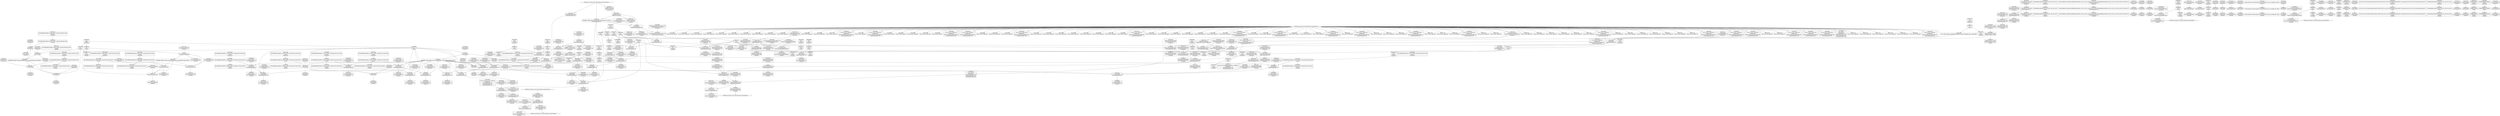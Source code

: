 digraph {
	CE0x54fbf20 [shape=record,shape=Mrecord,label="{CE0x54fbf20|get_current:tmp}"]
	CE0x5493060 [shape=record,shape=Mrecord,label="{CE0x5493060|80:_i32,_112:_i8*,_:_CRE_47,48_}"]
	CE0x54728e0 [shape=record,shape=Mrecord,label="{CE0x54728e0|_ret_i32_%call3,_!dbg_!27729|security/selinux/hooks.c,5332|*SummSource*}"]
	CE0x5467430 [shape=record,shape=Mrecord,label="{CE0x5467430|current_sid:tmp15|security/selinux/hooks.c,218}"]
	CE0x54926f0 [shape=record,shape=Mrecord,label="{CE0x54926f0|i32_1|*Constant*|*SummSink*}"]
	CE0x54b8e00 [shape=record,shape=Mrecord,label="{CE0x54b8e00|i8*_getelementptr_inbounds_(_25_x_i8_,_25_x_i8_*_.str3,_i32_0,_i32_0)|*Constant*|*SummSink*}"]
	CE0x548c660 [shape=record,shape=Mrecord,label="{CE0x548c660|80:_i32,_112:_i8*,_:_CRE_51,52_}"]
	CE0x5492510 [shape=record,shape=Mrecord,label="{CE0x5492510|80:_i32,_112:_i8*,_:_CRE_70,71_}"]
	CE0x54c4f10 [shape=record,shape=Mrecord,label="{CE0x54c4f10|i64_3|*Constant*}"]
	CE0x549ea60 [shape=record,shape=Mrecord,label="{CE0x549ea60|i64*_getelementptr_inbounds_(_11_x_i64_,_11_x_i64_*___llvm_gcov_ctr125,_i64_0,_i64_9)|*Constant*|*SummSource*}"]
	CE0x54bca30 [shape=record,shape=Mrecord,label="{CE0x54bca30|_call_void_lockdep_rcu_suspicious(i8*_getelementptr_inbounds_(_25_x_i8_,_25_x_i8_*_.str3,_i32_0,_i32_0),_i32_218,_i8*_getelementptr_inbounds_(_45_x_i8_,_45_x_i8_*_.str12,_i32_0,_i32_0))_#10,_!dbg_!27727|security/selinux/hooks.c,218|*SummSource*}"]
	CE0x54b7d10 [shape=record,shape=Mrecord,label="{CE0x54b7d10|current_sid:do.body|*SummSource*}"]
	CE0x54a66f0 [shape=record,shape=Mrecord,label="{CE0x54a66f0|current_sid:security|security/selinux/hooks.c,218|*SummSink*}"]
	CE0x5478d40 [shape=record,shape=Mrecord,label="{CE0x5478d40|80:_i32,_112:_i8*,_:_CRE_42,43_}"]
	CE0x549ec60 [shape=record,shape=Mrecord,label="{CE0x549ec60|current_sid:tmp17|security/selinux/hooks.c,218}"]
	CE0x5484d50 [shape=record,shape=Mrecord,label="{CE0x5484d50|80:_i32,_112:_i8*,_:_CRE_33,34_}"]
	CE0x548f3f0 [shape=record,shape=Mrecord,label="{CE0x548f3f0|current_sid:tmp1}"]
	CE0x547c530 [shape=record,shape=Mrecord,label="{CE0x547c530|80:_i32,_112:_i8*,_:_CRE_63,64_}"]
	CE0x548bc10 [shape=record,shape=Mrecord,label="{CE0x548bc10|current_sid:tmp13|security/selinux/hooks.c,218|*SummSource*}"]
	CE0x5471b40 [shape=record,shape=Mrecord,label="{CE0x5471b40|_ret_i32_%tmp24,_!dbg_!27742|security/selinux/hooks.c,220|*SummSink*}"]
	CE0x5481950 [shape=record,shape=Mrecord,label="{CE0x5481950|i64_1|*Constant*|*SummSink*}"]
	CE0x5483380 [shape=record,shape=Mrecord,label="{CE0x5483380|80:_i32,_112:_i8*,_:_CRE_92,96_|*MultipleSource*|Function::selinux_shm_associate&Arg::shp::|security/selinux/hooks.c,5327}"]
	CE0x5488730 [shape=record,shape=Mrecord,label="{CE0x5488730|selinux_shm_associate:ipc_id|security/selinux/hooks.c,5330|*SummSource*}"]
	CE0x54bc580 [shape=record,shape=Mrecord,label="{CE0x54bc580|i8_1|*Constant*|*SummSink*}"]
	CE0x5471990 [shape=record,shape=Mrecord,label="{CE0x5471990|i64_4|*Constant*|*SummSink*}"]
	CE0x5489d80 [shape=record,shape=Mrecord,label="{CE0x5489d80|get_current:entry|*SummSource*}"]
	CE0x549d940 [shape=record,shape=Mrecord,label="{CE0x549d940|current_sid:tmp21|security/selinux/hooks.c,218|*SummSource*}"]
	CE0x54943d0 [shape=record,shape=Mrecord,label="{CE0x54943d0|avc_has_perm:entry}"]
	CE0x54b7b80 [shape=record,shape=Mrecord,label="{CE0x54b7b80|current_sid:do.body}"]
	CE0x54f43c0 [shape=record,shape=Mrecord,label="{CE0x54f43c0|get_current:tmp2}"]
	CE0x54b9da0 [shape=record,shape=Mrecord,label="{CE0x54b9da0|current_sid:tmp9|security/selinux/hooks.c,218|*SummSource*}"]
	CE0x54a6a10 [shape=record,shape=Mrecord,label="{CE0x54a6a10|current_sid:tmp22|security/selinux/hooks.c,218}"]
	CE0x54910d0 [shape=record,shape=Mrecord,label="{CE0x54910d0|i32_10|*Constant*|*SummSource*}"]
	CE0x54933f0 [shape=record,shape=Mrecord,label="{CE0x54933f0|80:_i32,_112:_i8*,_:_CRE_50,51_}"]
	CE0x5476320 [shape=record,shape=Mrecord,label="{CE0x5476320|selinux_shm_associate:u|security/selinux/hooks.c,5330}"]
	CE0x54b9bd0 [shape=record,shape=Mrecord,label="{CE0x54b9bd0|i64_5|*Constant*|*SummSink*}"]
	CE0x54a20b0 [shape=record,shape=Mrecord,label="{CE0x54a20b0|i32_1|*Constant*}"]
	CE0x549db90 [shape=record,shape=Mrecord,label="{CE0x549db90|current_sid:tmp21|security/selinux/hooks.c,218|*SummSink*}"]
	CE0x54a62e0 [shape=record,shape=Mrecord,label="{CE0x54a62e0|i32_22|*Constant*|*SummSink*}"]
	CE0x5484fd0 [shape=record,shape=Mrecord,label="{CE0x5484fd0|80:_i32,_112:_i8*,_:_CRE_36,37_}"]
	CE0x54769d0 [shape=record,shape=Mrecord,label="{CE0x54769d0|selinux_shm_associate:call3|security/selinux/hooks.c,5332|*SummSource*}"]
	CE0x547c9b0 [shape=record,shape=Mrecord,label="{CE0x547c9b0|i32_1|*Constant*}"]
	CE0x54bf610 [shape=record,shape=Mrecord,label="{CE0x54bf610|current_sid:tmp18|security/selinux/hooks.c,218|*SummSource*}"]
	CE0x5df91e0 [shape=record,shape=Mrecord,label="{CE0x5df91e0|80:_i32,_112:_i8*,_:_CRE_30,31_}"]
	CE0x54862f0 [shape=record,shape=Mrecord,label="{CE0x54862f0|i16_28|*Constant*|*SummSink*}"]
	CE0x54bf390 [shape=record,shape=Mrecord,label="{CE0x54bf390|current_sid:tmp18|security/selinux/hooks.c,218}"]
	CE0x54e4700 [shape=record,shape=Mrecord,label="{CE0x54e4700|i64*_getelementptr_inbounds_(_2_x_i64_,_2_x_i64_*___llvm_gcov_ctr98,_i64_0,_i64_0)|*Constant*|*SummSink*}"]
	CE0x5484310 [shape=record,shape=Mrecord,label="{CE0x5484310|current_sid:tmp6|security/selinux/hooks.c,218|*SummSource*}"]
	CE0x548b110 [shape=record,shape=Mrecord,label="{CE0x548b110|current_sid:tmp12|security/selinux/hooks.c,218|*SummSource*}"]
	CE0x5476240 [shape=record,shape=Mrecord,label="{CE0x5476240|selinux_shm_associate:tmp6|security/selinux/hooks.c,5330|*SummSink*}"]
	CE0x54715d0 [shape=record,shape=Mrecord,label="{CE0x54715d0|i64_4|*Constant*}"]
	CE0x54bf790 [shape=record,shape=Mrecord,label="{CE0x54bf790|current_sid:tmp18|security/selinux/hooks.c,218|*SummSink*}"]
	CE0x5482970 [shape=record,shape=Mrecord,label="{CE0x5482970|i32_78|*Constant*}"]
	CE0x5472430 [shape=record,shape=Mrecord,label="{CE0x5472430|selinux_shm_associate:entry|*SummSource*}"]
	CE0x54c27e0 [shape=record,shape=Mrecord,label="{CE0x54c27e0|i64_2|*Constant*|*SummSource*}"]
	CE0x54bcaa0 [shape=record,shape=Mrecord,label="{CE0x54bcaa0|_call_void_lockdep_rcu_suspicious(i8*_getelementptr_inbounds_(_25_x_i8_,_25_x_i8_*_.str3,_i32_0,_i32_0),_i32_218,_i8*_getelementptr_inbounds_(_45_x_i8_,_45_x_i8_*_.str12,_i32_0,_i32_0))_#10,_!dbg_!27727|security/selinux/hooks.c,218|*SummSink*}"]
	CE0x5474f50 [shape=record,shape=Mrecord,label="{CE0x5474f50|avc_has_perm:ssid|Function::avc_has_perm&Arg::ssid::|*SummSink*}"]
	CE0x54b6190 [shape=record,shape=Mrecord,label="{CE0x54b6190|current_sid:tmp3|*SummSource*}"]
	CE0x54b9a90 [shape=record,shape=Mrecord,label="{CE0x54b9a90|i64_5|*Constant*}"]
	CE0x548caf0 [shape=record,shape=Mrecord,label="{CE0x548caf0|80:_i32,_112:_i8*,_:_CRE_55,56_}"]
	CE0x5484b80 [shape=record,shape=Mrecord,label="{CE0x5484b80|GLOBAL:current_sid.__warned|Global_var:current_sid.__warned|*SummSource*}"]
	CE0x5494c00 [shape=record,shape=Mrecord,label="{CE0x5494c00|selinux_shm_associate:tmp6|security/selinux/hooks.c,5330}"]
	CE0x54c7300 [shape=record,shape=Mrecord,label="{CE0x54c7300|current_sid:tmp6|security/selinux/hooks.c,218|*SummSink*}"]
	CE0x5483020 [shape=record,shape=Mrecord,label="{CE0x5483020|selinux_shm_associate:tmp3|*SummSink*}"]
	CE0x546e630 [shape=record,shape=Mrecord,label="{CE0x546e630|current_sid:tmp|*SummSource*}"]
	CE0x547eac0 [shape=record,shape=Mrecord,label="{CE0x547eac0|selinux_shm_associate:bb|*SummSink*}"]
	CE0x54c3df0 [shape=record,shape=Mrecord,label="{CE0x54c3df0|current_sid:call|security/selinux/hooks.c,218|*SummSource*}"]
	CE0x5479de0 [shape=record,shape=Mrecord,label="{CE0x5479de0|i64*_getelementptr_inbounds_(_2_x_i64_,_2_x_i64_*___llvm_gcov_ctr312,_i64_0,_i64_0)|*Constant*}"]
	CE0x5496920 [shape=record,shape=Mrecord,label="{CE0x5496920|i32_0|*Constant*}"]
	CE0x54a71a0 [shape=record,shape=Mrecord,label="{CE0x54a71a0|current_sid:tmp23|security/selinux/hooks.c,218|*SummSink*}"]
	CE0x5df93c0 [shape=record,shape=Mrecord,label="{CE0x5df93c0|80:_i32,_112:_i8*,_:_CRE_32,33_}"]
	CE0x54922b0 [shape=record,shape=Mrecord,label="{CE0x54922b0|80:_i32,_112:_i8*,_:_CRE_68,69_}"]
	CE0x5482250 [shape=record,shape=Mrecord,label="{CE0x5482250|current_sid:do.body|*SummSink*}"]
	CE0x547d750 [shape=record,shape=Mrecord,label="{CE0x547d750|80:_i32,_112:_i8*,_:_CRE_71,72_}"]
	CE0x54861c0 [shape=record,shape=Mrecord,label="{CE0x54861c0|i16_28|*Constant*|*SummSource*}"]
	CE0x54762b0 [shape=record,shape=Mrecord,label="{CE0x54762b0|selinux_shm_associate:ipc_id|security/selinux/hooks.c,5330}"]
	CE0x5490d10 [shape=record,shape=Mrecord,label="{CE0x5490d10|80:_i32,_112:_i8*,_:_CRE_192,200_|*MultipleSource*|Function::selinux_shm_associate&Arg::shp::|security/selinux/hooks.c,5327}"]
	CE0x54b7210 [shape=record,shape=Mrecord,label="{CE0x54b7210|i1_true|*Constant*|*SummSource*}"]
	CE0x5480f10 [shape=record,shape=Mrecord,label="{CE0x5480f10|80:_i32,_112:_i8*,_:_CRE_168,172_|*MultipleSource*|Function::selinux_shm_associate&Arg::shp::|security/selinux/hooks.c,5327}"]
	CE0x5475d60 [shape=record,shape=Mrecord,label="{CE0x5475d60|GLOBAL:current_task|Global_var:current_task|*SummSink*}"]
	CE0x5483620 [shape=record,shape=Mrecord,label="{CE0x5483620|80:_i32,_112:_i8*,_:_CRE_100,102_|*MultipleSource*|Function::selinux_shm_associate&Arg::shp::|security/selinux/hooks.c,5327}"]
	CE0x7117860 [shape=record,shape=Mrecord,label="{CE0x7117860|selinux_shm_associate:tmp3|*SummSource*}"]
	CE0x5490430 [shape=record,shape=Mrecord,label="{CE0x5490430|80:_i32,_112:_i8*,_:_CRE_18,19_}"]
	CE0x5474cf0 [shape=record,shape=Mrecord,label="{CE0x5474cf0|avc_has_perm:ssid|Function::avc_has_perm&Arg::ssid::}"]
	CE0x5484670 [shape=record,shape=Mrecord,label="{CE0x5484670|80:_i32,_112:_i8*,_:_CRE_10,11_}"]
	CE0x5480970 [shape=record,shape=Mrecord,label="{CE0x5480970|80:_i32,_112:_i8*,_:_CRE_144,152_|*MultipleSource*|Function::selinux_shm_associate&Arg::shp::|security/selinux/hooks.c,5327}"]
	CE0x5491420 [shape=record,shape=Mrecord,label="{CE0x5491420|selinux_shm_associate:security|security/selinux/hooks.c,5327|*SummSource*}"]
	CE0x5493d20 [shape=record,shape=Mrecord,label="{CE0x5493d20|current_sid:entry}"]
	CE0x5480b50 [shape=record,shape=Mrecord,label="{CE0x5480b50|80:_i32,_112:_i8*,_:_CRE_152,160_|*MultipleSource*|Function::selinux_shm_associate&Arg::shp::|security/selinux/hooks.c,5327}"]
	CE0x54829e0 [shape=record,shape=Mrecord,label="{CE0x54829e0|i32_78|*Constant*|*SummSink*}"]
	CE0x54805f0 [shape=record,shape=Mrecord,label="{CE0x54805f0|80:_i32,_112:_i8*,_:_CRE_128,136_|*MultipleSource*|Function::selinux_shm_associate&Arg::shp::|security/selinux/hooks.c,5327}"]
	CE0x54893d0 [shape=record,shape=Mrecord,label="{CE0x54893d0|4:_i32,_:_CRE_0,2_|*MultipleSource*|security/selinux/hooks.c,5327|security/selinux/hooks.c,5327|security/selinux/hooks.c,5332}"]
	CE0x548b4d0 [shape=record,shape=Mrecord,label="{CE0x548b4d0|i64*_getelementptr_inbounds_(_11_x_i64_,_11_x_i64_*___llvm_gcov_ctr125,_i64_0,_i64_6)|*Constant*|*SummSource*}"]
	CE0x546f6b0 [shape=record,shape=Mrecord,label="{CE0x546f6b0|selinux_shm_associate:call|security/selinux/hooks.c,5325|*SummSink*}"]
	CE0x54871e0 [shape=record,shape=Mrecord,label="{CE0x54871e0|avc_has_perm:auditdata|Function::avc_has_perm&Arg::auditdata::|*SummSource*}"]
	CE0x547a8e0 [shape=record,shape=Mrecord,label="{CE0x547a8e0|selinux_shm_associate:shp|Function::selinux_shm_associate&Arg::shp::|*SummSource*}"]
	CE0x5491490 [shape=record,shape=Mrecord,label="{CE0x5491490|selinux_shm_associate:security|security/selinux/hooks.c,5327}"]
	CE0x548ad80 [shape=record,shape=Mrecord,label="{CE0x548ad80|0:_i32,_4:_i32,_8:_i32,_12:_i32,_:_CMRE_4,8_|*MultipleSource*|security/selinux/hooks.c,218|security/selinux/hooks.c,218|security/selinux/hooks.c,220}"]
	CE0x547f570 [shape=record,shape=Mrecord,label="{CE0x547f570|80:_i32,_112:_i8*,_:_CRE_66,67_}"]
	CE0x5475010 [shape=record,shape=Mrecord,label="{CE0x5475010|avc_has_perm:tsid|Function::avc_has_perm&Arg::tsid::}"]
	CE0x548a140 [shape=record,shape=Mrecord,label="{CE0x548a140|_ret_%struct.task_struct*_%tmp4,_!dbg_!27714|./arch/x86/include/asm/current.h,14}"]
	CE0x54a3a70 [shape=record,shape=Mrecord,label="{CE0x54a3a70|current_sid:tmp24|security/selinux/hooks.c,220}"]
	CE0x5492180 [shape=record,shape=Mrecord,label="{CE0x5492180|80:_i32,_112:_i8*,_:_CRE_67,68_}"]
	"CONST[source:1(input),value:2(dynamic)][purpose:{object}][SrcIdx:1]"
	CE0x549e890 [shape=record,shape=Mrecord,label="{CE0x549e890|i64*_getelementptr_inbounds_(_11_x_i64_,_11_x_i64_*___llvm_gcov_ctr125,_i64_0,_i64_9)|*Constant*}"]
	CE0x54b6f10 [shape=record,shape=Mrecord,label="{CE0x54b6f10|current_sid:tmp14|security/selinux/hooks.c,218|*SummSink*}"]
	CE0x547c310 [shape=record,shape=Mrecord,label="{CE0x547c310|80:_i32,_112:_i8*,_:_CRE_61,62_}"]
	CE0x547d840 [shape=record,shape=Mrecord,label="{CE0x547d840|i32_10|*Constant*}"]
	CE0x547c660 [shape=record,shape=Mrecord,label="{CE0x547c660|80:_i32,_112:_i8*,_:_CRE_64,65_}"]
	CE0x547d4f0 [shape=record,shape=Mrecord,label="{CE0x547d4f0|i64*_getelementptr_inbounds_(_2_x_i64_,_2_x_i64_*___llvm_gcov_ctr312,_i64_0,_i64_1)|*Constant*|*SummSource*}"]
	CE0x5489f00 [shape=record,shape=Mrecord,label="{CE0x5489f00|_ret_%struct.task_struct*_%tmp4,_!dbg_!27714|./arch/x86/include/asm/current.h,14|*SummSource*}"]
	CE0x546f870 [shape=record,shape=Mrecord,label="{CE0x546f870|selinux_shm_associate:bb}"]
	CE0x548e440 [shape=record,shape=Mrecord,label="{CE0x548e440|80:_i32,_112:_i8*,_:_CRE_59,60_}"]
	CE0x5499950 [shape=record,shape=Mrecord,label="{CE0x5499950|current_sid:tmp4|security/selinux/hooks.c,218|*SummSink*}"]
	CE0x548c9c0 [shape=record,shape=Mrecord,label="{CE0x548c9c0|80:_i32,_112:_i8*,_:_CRE_54,55_}"]
	CE0x5484140 [shape=record,shape=Mrecord,label="{CE0x5484140|current_sid:tmp6|security/selinux/hooks.c,218}"]
	CE0x5478270 [shape=record,shape=Mrecord,label="{CE0x5478270|selinux_shm_associate:tmp2|*SummSink*}"]
	CE0x547de60 [shape=record,shape=Mrecord,label="{CE0x547de60|80:_i32,_112:_i8*,_:_CRE_88,92_|*MultipleSource*|Function::selinux_shm_associate&Arg::shp::|security/selinux/hooks.c,5327}"]
	CE0x73ea930 [shape=record,shape=Mrecord,label="{CE0x73ea930|80:_i32,_112:_i8*,_:_CRE_2,3_}"]
	CE0x547fd60 [shape=record,shape=Mrecord,label="{CE0x547fd60|get_current:tmp1}"]
	CE0x5489550 [shape=record,shape=Mrecord,label="{CE0x5489550|selinux_shm_associate:tmp7|security/selinux/hooks.c,5332}"]
	CE0x54983f0 [shape=record,shape=Mrecord,label="{CE0x54983f0|selinux_shm_associate:type|security/selinux/hooks.c,5329}"]
	CE0x54714a0 [shape=record,shape=Mrecord,label="{CE0x54714a0|current_sid:tobool1|security/selinux/hooks.c,218|*SummSink*}"]
	CE0x548a950 [shape=record,shape=Mrecord,label="{CE0x548a950|current_sid:sid|security/selinux/hooks.c,220|*SummSink*}"]
	CE0x54ba5c0 [shape=record,shape=Mrecord,label="{CE0x54ba5c0|current_sid:bb|*SummSource*}"]
	CE0x54a1d20 [shape=record,shape=Mrecord,label="{CE0x54a1d20|current_sid:land.lhs.true2}"]
	CE0x5495250 [shape=record,shape=Mrecord,label="{CE0x5495250|80:_i32,_112:_i8*,_:_CRE_20,21_}"]
	CE0x54c35b0 [shape=record,shape=Mrecord,label="{CE0x54c35b0|i64*_getelementptr_inbounds_(_11_x_i64_,_11_x_i64_*___llvm_gcov_ctr125,_i64_0,_i64_0)|*Constant*}"]
	CE0x54932c0 [shape=record,shape=Mrecord,label="{CE0x54932c0|80:_i32,_112:_i8*,_:_CRE_49,50_}"]
	CE0x54bb580 [shape=record,shape=Mrecord,label="{CE0x54bb580|get_current:tmp4|./arch/x86/include/asm/current.h,14|*SummSink*}"]
	CE0x5475730 [shape=record,shape=Mrecord,label="{CE0x5475730|selinux_shm_associate:tmp4|security/selinux/hooks.c,5327|*SummSink*}"]
	CE0x5493580 [shape=record,shape=Mrecord,label="{CE0x5493580|i64*_getelementptr_inbounds_(_2_x_i64_,_2_x_i64_*___llvm_gcov_ctr312,_i64_0,_i64_0)|*Constant*|*SummSource*}"]
	CE0x5482da0 [shape=record,shape=Mrecord,label="{CE0x5482da0|current_sid:cred|security/selinux/hooks.c,218|*SummSource*}"]
	CE0x54896c0 [shape=record,shape=Mrecord,label="{CE0x54896c0|selinux_shm_associate:call3|security/selinux/hooks.c,5332}"]
	CE0x54ba160 [shape=record,shape=Mrecord,label="{CE0x54ba160|current_sid:tmp10|security/selinux/hooks.c,218|*SummSource*}"]
	CE0x549f960 [shape=record,shape=Mrecord,label="{CE0x549f960|current_sid:tmp8|security/selinux/hooks.c,218|*SummSink*}"]
	CE0x548bd20 [shape=record,shape=Mrecord,label="{CE0x548bd20|current_sid:do.end|*SummSink*}"]
	CE0x5488190 [shape=record,shape=Mrecord,label="{CE0x5488190|selinux_shm_associate:u|security/selinux/hooks.c,5330|*SummSource*}"]
	CE0x547cd90 [shape=record,shape=Mrecord,label="{CE0x547cd90|current_sid:tmp3}"]
	CE0x548aa40 [shape=record,shape=Mrecord,label="{CE0x548aa40|current_sid:sid|security/selinux/hooks.c,220|*SummSource*}"]
	CE0x547fcf0 [shape=record,shape=Mrecord,label="{CE0x547fcf0|i64_1|*Constant*}"]
	CE0x547caa0 [shape=record,shape=Mrecord,label="{CE0x547caa0|current_sid:tmp2}"]
	CE0x54768b0 [shape=record,shape=Mrecord,label="{CE0x54768b0|avc_has_perm:entry|*SummSink*}"]
	CE0x5475340 [shape=record,shape=Mrecord,label="{CE0x5475340|avc_has_perm:tsid|Function::avc_has_perm&Arg::tsid::|*SummSink*}"]
	CE0x54a2450 [shape=record,shape=Mrecord,label="{CE0x54a2450|current_sid:sid|security/selinux/hooks.c,220}"]
	CE0x5df90f0 [shape=record,shape=Mrecord,label="{CE0x5df90f0|80:_i32,_112:_i8*,_:_CRE_29,30_}"]
	CE0x54bf8c0 [shape=record,shape=Mrecord,label="{CE0x54bf8c0|current_sid:tmp19|security/selinux/hooks.c,218}"]
	CE0x549efa0 [shape=record,shape=Mrecord,label="{CE0x549efa0|%struct.task_struct*_(%struct.task_struct**)*_asm_movq_%gs:$_1:P_,$0_,_r,im,_dirflag_,_fpsr_,_flags_|*SummSink*}"]
	CE0x54791c0 [shape=record,shape=Mrecord,label="{CE0x54791c0|80:_i32,_112:_i8*,_:_CRE_46,47_}"]
	CE0x5472fd0 [shape=record,shape=Mrecord,label="{CE0x5472fd0|current_sid:do.end}"]
	CE0x5490340 [shape=record,shape=Mrecord,label="{CE0x5490340|80:_i32,_112:_i8*,_:_CRE_17,18_}"]
	CE0x547f660 [shape=record,shape=Mrecord,label="{CE0x547f660|80:_i32,_112:_i8*,_:_CRE_7,8_}"]
	CE0x547c940 [shape=record,shape=Mrecord,label="{CE0x547c940|selinux_shm_associate:tmp1|*SummSink*}"]
	CE0x547eed0 [shape=record,shape=Mrecord,label="{CE0x547eed0|80:_i32,_112:_i8*,_:_CRE_40,41_}"]
	CE0x547da90 [shape=record,shape=Mrecord,label="{CE0x547da90|80:_i32,_112:_i8*,_:_CRE_80,84_|*MultipleSource*|Function::selinux_shm_associate&Arg::shp::|security/selinux/hooks.c,5327}"]
	CE0x54bfd40 [shape=record,shape=Mrecord,label="{CE0x54bfd40|current_sid:tmp19|security/selinux/hooks.c,218|*SummSource*}"]
	CE0x5491200 [shape=record,shape=Mrecord,label="{CE0x5491200|selinux_shm_associate:security|security/selinux/hooks.c,5327|*SummSink*}"]
	CE0x548e570 [shape=record,shape=Mrecord,label="{CE0x548e570|80:_i32,_112:_i8*,_:_CRE_60,61_}"]
	CE0x54a3cf0 [shape=record,shape=Mrecord,label="{CE0x54a3cf0|current_sid:tmp24|security/selinux/hooks.c,220|*SummSink*}"]
	CE0x54b7390 [shape=record,shape=Mrecord,label="{CE0x54b7390|i1_true|*Constant*|*SummSink*}"]
	CE0x54a3ea0 [shape=record,shape=Mrecord,label="{CE0x54a3ea0|get_current:bb|*SummSource*}"]
	CE0x54d68d0 [shape=record,shape=Mrecord,label="{CE0x54d68d0|get_current:tmp3}"]
	CE0x54850c0 [shape=record,shape=Mrecord,label="{CE0x54850c0|80:_i32,_112:_i8*,_:_CRE_37,38_}"]
	CE0x54c7140 [shape=record,shape=Mrecord,label="{CE0x54c7140|current_sid:call4|security/selinux/hooks.c,218|*SummSource*}"]
	CE0x6983b70 [shape=record,shape=Mrecord,label="{CE0x6983b70|selinux_shm_associate:tmp|*SummSink*}"]
	CE0x548c890 [shape=record,shape=Mrecord,label="{CE0x548c890|80:_i32,_112:_i8*,_:_CRE_53,54_}"]
	CE0x548e0b0 [shape=record,shape=Mrecord,label="{CE0x548e0b0|80:_i32,_112:_i8*,_:_CRE_56,57_}"]
	"CONST[source:0(mediator),value:0(static)][purpose:{operation}][SnkIdx:3]"
	CE0x54991e0 [shape=record,shape=Mrecord,label="{CE0x54991e0|selinux_shm_associate:shm_perm1|security/selinux/hooks.c,5330|*SummSource*}"]
	CE0x54c0180 [shape=record,shape=Mrecord,label="{CE0x54c0180|current_sid:tmp20|security/selinux/hooks.c,218}"]
	CE0x5477b70 [shape=record,shape=Mrecord,label="{CE0x5477b70|80:_i32,_112:_i8*,_:_CRE_27,28_}"]
	CE0x5490770 [shape=record,shape=Mrecord,label="{CE0x5490770|i32_0|*Constant*|*SummSink*}"]
	CE0x5474740 [shape=record,shape=Mrecord,label="{CE0x5474740|current_sid:land.lhs.true}"]
	CE0x547f250 [shape=record,shape=Mrecord,label="{CE0x547f250|_call_void_mcount()_#3|*SummSink*}"]
	"CONST[source:0(mediator),value:2(dynamic)][purpose:{object}][SnkIdx:1]"
	CE0x54c0880 [shape=record,shape=Mrecord,label="{CE0x54c0880|current_sid:call4|security/selinux/hooks.c,218|*SummSink*}"]
	CE0x5487330 [shape=record,shape=Mrecord,label="{CE0x5487330|avc_has_perm:auditdata|Function::avc_has_perm&Arg::auditdata::|*SummSink*}"]
	CE0x54bbf80 [shape=record,shape=Mrecord,label="{CE0x54bbf80|current_sid:tmp16|security/selinux/hooks.c,218|*SummSource*}"]
	CE0x54c2500 [shape=record,shape=Mrecord,label="{CE0x54c2500|current_sid:tobool|security/selinux/hooks.c,218|*SummSink*}"]
	CE0x54c2770 [shape=record,shape=Mrecord,label="{CE0x54c2770|i64_2|*Constant*}"]
	CE0x5498500 [shape=record,shape=Mrecord,label="{CE0x5498500|selinux_shm_associate:type|security/selinux/hooks.c,5329|*SummSource*}"]
	CE0x5485250 [shape=record,shape=Mrecord,label="{CE0x5485250|current_sid:tmp10|security/selinux/hooks.c,218|*SummSink*}"]
	CE0x54834b0 [shape=record,shape=Mrecord,label="{CE0x54834b0|80:_i32,_112:_i8*,_:_CRE_96,100_|*MultipleSource*|Function::selinux_shm_associate&Arg::shp::|security/selinux/hooks.c,5327}"]
	CE0x54f8890 [shape=record,shape=Mrecord,label="{CE0x54f8890|i64*_getelementptr_inbounds_(_2_x_i64_,_2_x_i64_*___llvm_gcov_ctr98,_i64_0,_i64_1)|*Constant*|*SummSink*}"]
	CE0x54b6260 [shape=record,shape=Mrecord,label="{CE0x54b6260|current_sid:tmp3|*SummSink*}"]
	CE0x54b74c0 [shape=record,shape=Mrecord,label="{CE0x54b74c0|i64*_getelementptr_inbounds_(_11_x_i64_,_11_x_i64_*___llvm_gcov_ctr125,_i64_0,_i64_8)|*Constant*|*SummSink*}"]
	CE0x5479a00 [shape=record,shape=Mrecord,label="{CE0x5479a00|i64*_getelementptr_inbounds_(_11_x_i64_,_11_x_i64_*___llvm_gcov_ctr125,_i64_0,_i64_1)|*Constant*|*SummSource*}"]
	CE0x5477a80 [shape=record,shape=Mrecord,label="{CE0x5477a80|80:_i32,_112:_i8*,_:_CRE_26,27_}"]
	CE0x5480d30 [shape=record,shape=Mrecord,label="{CE0x5480d30|80:_i32,_112:_i8*,_:_CRE_160,168_|*MultipleSource*|Function::selinux_shm_associate&Arg::shp::|security/selinux/hooks.c,5327}"]
	CE0x5486630 [shape=record,shape=Mrecord,label="{CE0x5486630|avc_has_perm:tclass|Function::avc_has_perm&Arg::tclass::|*SummSource*}"]
	CE0x547f340 [shape=record,shape=Mrecord,label="{CE0x547f340|selinux_shm_associate:call|security/selinux/hooks.c,5325}"]
	CE0x54b9350 [shape=record,shape=Mrecord,label="{CE0x54b9350|i32_218|*Constant*|*SummSource*}"]
	CE0x546f780 [shape=record,shape=Mrecord,label="{CE0x546f780|selinux_shm_associate:bb|*SummSource*}"]
	CE0x54c0dd0 [shape=record,shape=Mrecord,label="{CE0x54c0dd0|GLOBAL:get_current|*Constant*|*SummSink*}"]
	CE0x54a3560 [shape=record,shape=Mrecord,label="{CE0x54a3560|i64*_getelementptr_inbounds_(_2_x_i64_,_2_x_i64_*___llvm_gcov_ctr98,_i64_0,_i64_0)|*Constant*|*SummSource*}"]
	CE0x5482570 [shape=record,shape=Mrecord,label="{CE0x5482570|current_sid:if.end|*SummSink*}"]
	CE0x54c4870 [shape=record,shape=Mrecord,label="{CE0x54c4870|current_sid:tmp5|security/selinux/hooks.c,218}"]
	CE0x548fca0 [shape=record,shape=Mrecord,label="{CE0x548fca0|80:_i32,_112:_i8*,_:_CRE_3,4_}"]
	CE0x5467790 [shape=record,shape=Mrecord,label="{CE0x5467790|i32_(i32,_i32,_i16,_i32,_%struct.common_audit_data*)*_bitcast_(i32_(i32,_i32,_i16,_i32,_%struct.common_audit_data.495*)*_avc_has_perm_to_i32_(i32,_i32,_i16,_i32,_%struct.common_audit_data*)*)|*Constant*}"]
	CE0x546e550 [shape=record,shape=Mrecord,label="{CE0x546e550|current_sid:tmp}"]
	CE0x5499170 [shape=record,shape=Mrecord,label="{CE0x5499170|selinux_shm_associate:shm_perm1|security/selinux/hooks.c,5330}"]
	CE0x5496700 [shape=record,shape=Mrecord,label="{CE0x5496700|_ret_i32_%tmp24,_!dbg_!27742|security/selinux/hooks.c,220|*SummSource*}"]
	CE0x54c5020 [shape=record,shape=Mrecord,label="{CE0x54c5020|i64_3|*Constant*|*SummSink*}"]
	"CONST[source:0(mediator),value:2(dynamic)][purpose:{subject}][SnkIdx:0]"
	CE0x5498680 [shape=record,shape=Mrecord,label="{CE0x5498680|selinux_shm_associate:type|security/selinux/hooks.c,5329|*SummSink*}"]
	CE0x54c1da0 [shape=record,shape=Mrecord,label="{CE0x54c1da0|GLOBAL:current_sid.__warned|Global_var:current_sid.__warned|*SummSink*}"]
	CE0x5466540 [shape=record,shape=Mrecord,label="{CE0x5466540|i32_(i32,_i32,_i16,_i32,_%struct.common_audit_data*)*_bitcast_(i32_(i32,_i32,_i16,_i32,_%struct.common_audit_data.495*)*_avc_has_perm_to_i32_(i32,_i32,_i16,_i32,_%struct.common_audit_data*)*)|*Constant*|*SummSource*}"]
	CE0x5479880 [shape=record,shape=Mrecord,label="{CE0x5479880|current_sid:tmp1|*SummSink*}"]
	CE0x54947e0 [shape=record,shape=Mrecord,label="{CE0x54947e0|i32_3|*Constant*}"]
	CE0x5489b60 [shape=record,shape=Mrecord,label="{CE0x5489b60|selinux_shm_associate:tmp7|security/selinux/hooks.c,5332|*SummSink*}"]
	CE0x5485580 [shape=record,shape=Mrecord,label="{CE0x5485580|current_sid:tmp11|security/selinux/hooks.c,218|*SummSource*}"]
	CE0x54f86a0 [shape=record,shape=Mrecord,label="{CE0x54f86a0|get_current:tmp|*SummSource*}"]
	CE0x5475650 [shape=record,shape=Mrecord,label="{CE0x5475650|selinux_shm_associate:tmp4|security/selinux/hooks.c,5327}"]
	CE0x54f4430 [shape=record,shape=Mrecord,label="{CE0x54f4430|get_current:tmp2|*SummSource*}"]
	CE0x5471200 [shape=record,shape=Mrecord,label="{CE0x5471200|selinux_shm_associate:tmp1|*SummSource*}"]
	CE0x54c7630 [shape=record,shape=Mrecord,label="{CE0x54c7630|current_sid:tmp7|security/selinux/hooks.c,218|*SummSource*}"]
	CE0x54b9e70 [shape=record,shape=Mrecord,label="{CE0x54b9e70|current_sid:tmp9|security/selinux/hooks.c,218|*SummSink*}"]
	CE0x5477790 [shape=record,shape=Mrecord,label="{CE0x5477790|selinux_shm_associate:ad|security/selinux/hooks.c, 5324}"]
	CE0x54c50c0 [shape=record,shape=Mrecord,label="{CE0x54c50c0|current_sid:tmp4|security/selinux/hooks.c,218}"]
	CE0x5484510 [shape=record,shape=Mrecord,label="{CE0x5484510|80:_i32,_112:_i8*,_:_CRE_8,9_}"]
	CE0x547fa00 [shape=record,shape=Mrecord,label="{CE0x547fa00|selinux_shm_associate:tmp|*SummSource*}"]
	CE0x5478200 [shape=record,shape=Mrecord,label="{CE0x5478200|selinux_shm_associate:tmp2}"]
	CE0x549e4e0 [shape=record,shape=Mrecord,label="{CE0x549e4e0|i8*_getelementptr_inbounds_(_45_x_i8_,_45_x_i8_*_.str12,_i32_0,_i32_0)|*Constant*}"]
	CE0x54955c0 [shape=record,shape=Mrecord,label="{CE0x54955c0|80:_i32,_112:_i8*,_:_CRE_24,25_}"]
	CE0x548a1e0 [shape=record,shape=Mrecord,label="{CE0x548a1e0|_ret_%struct.task_struct*_%tmp4,_!dbg_!27714|./arch/x86/include/asm/current.h,14|*SummSink*}"]
	CE0x5482b10 [shape=record,shape=Mrecord,label="{CE0x5482b10|i32_78|*Constant*|*SummSource*}"]
	CE0x548c760 [shape=record,shape=Mrecord,label="{CE0x548c760|80:_i32,_112:_i8*,_:_CRE_52,53_}"]
	CE0x54865c0 [shape=record,shape=Mrecord,label="{CE0x54865c0|avc_has_perm:tclass|Function::avc_has_perm&Arg::tclass::}"]
	"CONST[source:0(mediator),value:2(dynamic)][purpose:{subject}][SrcIdx:3]"
	CE0x5486960 [shape=record,shape=Mrecord,label="{CE0x5486960|i32_64|*Constant*|*SummSource*}"]
	CE0x5482360 [shape=record,shape=Mrecord,label="{CE0x5482360|current_sid:if.end}"]
	CE0x54b9130 [shape=record,shape=Mrecord,label="{CE0x54b9130|i32_218|*Constant*}"]
	CE0x54819c0 [shape=record,shape=Mrecord,label="{CE0x54819c0|i64_1|*Constant*|*SummSource*}"]
	CE0x548c460 [shape=record,shape=Mrecord,label="{CE0x548c460|selinux_shm_associate:tmp2|*SummSource*}"]
	CE0x5496520 [shape=record,shape=Mrecord,label="{CE0x5496520|_ret_i32_%tmp24,_!dbg_!27742|security/selinux/hooks.c,220}"]
	CE0x5486c30 [shape=record,shape=Mrecord,label="{CE0x5486c30|avc_has_perm:requested|Function::avc_has_perm&Arg::requested::|*SummSink*}"]
	CE0x54c0110 [shape=record,shape=Mrecord,label="{CE0x54c0110|current_sid:tmp19|security/selinux/hooks.c,218|*SummSink*}"]
	CE0x54bb6f0 [shape=record,shape=Mrecord,label="{CE0x54bb6f0|current_sid:land.lhs.true|*SummSource*}"]
	CE0x54847c0 [shape=record,shape=Mrecord,label="{CE0x54847c0|current_sid:tmp7|security/selinux/hooks.c,218|*SummSink*}"]
	CE0x6851e80 [shape=record,shape=Mrecord,label="{CE0x6851e80|80:_i32,_112:_i8*,_:_CRE_0,1_}"]
	CE0x54bf090 [shape=record,shape=Mrecord,label="{CE0x54bf090|current_sid:tmp17|security/selinux/hooks.c,218|*SummSource*}"]
	CE0x5483db0 [shape=record,shape=Mrecord,label="{CE0x5483db0|current_sid:tmp5|security/selinux/hooks.c,218|*SummSource*}"]
	CE0x5485ba0 [shape=record,shape=Mrecord,label="{CE0x5485ba0|selinux_shm_associate:call|security/selinux/hooks.c,5325|*SummSource*}"]
	CE0x54bf100 [shape=record,shape=Mrecord,label="{CE0x54bf100|current_sid:tmp17|security/selinux/hooks.c,218|*SummSink*}"]
	CE0x54b69b0 [shape=record,shape=Mrecord,label="{CE0x54b69b0|current_sid:tmp13|security/selinux/hooks.c,218|*SummSink*}"]
	CE0x54fc3f0 [shape=record,shape=Mrecord,label="{CE0x54fc3f0|get_current:tmp4|./arch/x86/include/asm/current.h,14}"]
	CE0x54c23e0 [shape=record,shape=Mrecord,label="{CE0x54c23e0|current_sid:tmp8|security/selinux/hooks.c,218|*SummSource*}"]
	CE0x5490b30 [shape=record,shape=Mrecord,label="{CE0x5490b30|80:_i32,_112:_i8*,_:_CRE_184,192_|*MultipleSource*|Function::selinux_shm_associate&Arg::shp::|security/selinux/hooks.c,5327}"]
	CE0x54fc250 [shape=record,shape=Mrecord,label="{CE0x54fc250|_call_void_mcount()_#3|*SummSource*}"]
	CE0x5496830 [shape=record,shape=Mrecord,label="{CE0x5496830|current_sid:call|security/selinux/hooks.c,218|*SummSink*}"]
	CE0x5483e20 [shape=record,shape=Mrecord,label="{CE0x5483e20|current_sid:tmp5|security/selinux/hooks.c,218|*SummSink*}"]
	CE0x54866a0 [shape=record,shape=Mrecord,label="{CE0x54866a0|avc_has_perm:tclass|Function::avc_has_perm&Arg::tclass::|*SummSink*}"]
	CE0x5491270 [shape=record,shape=Mrecord,label="{CE0x5491270|i32_10|*Constant*|*SummSink*}"]
	CE0x547dbe0 [shape=record,shape=Mrecord,label="{CE0x547dbe0|80:_i32,_112:_i8*,_:_CRE_84,88_|*MultipleSource*|Function::selinux_shm_associate&Arg::shp::|security/selinux/hooks.c,5327}"]
	CE0x548bba0 [shape=record,shape=Mrecord,label="{CE0x548bba0|current_sid:tmp13|security/selinux/hooks.c,218}"]
	CE0x548eab0 [shape=record,shape=Mrecord,label="{CE0x548eab0|80:_i32,_112:_i8*,_:_CRE_12,13_}"]
	CE0x54a1f30 [shape=record,shape=Mrecord,label="{CE0x54a1f30|current_sid:if.then}"]
	CE0x548e1e0 [shape=record,shape=Mrecord,label="{CE0x548e1e0|80:_i32,_112:_i8*,_:_CRE_57,58_}"]
	CE0x6851e10 [shape=record,shape=Mrecord,label="{CE0x6851e10|selinux_shm_associate:shm_perm|security/selinux/hooks.c,5327|*SummSink*}"]
	CE0x54923e0 [shape=record,shape=Mrecord,label="{CE0x54923e0|80:_i32,_112:_i8*,_:_CRE_69,70_}"]
	CE0x54908d0 [shape=record,shape=Mrecord,label="{CE0x54908d0|selinux_shm_associate:shm_perm|security/selinux/hooks.c,5327}"]
	CE0x547df60 [shape=record,shape=Mrecord,label="{CE0x547df60|selinux_shm_associate:ad|security/selinux/hooks.c, 5324|*SummSink*}"]
	CE0x548c5c0 [shape=record,shape=Mrecord,label="{CE0x548c5c0|selinux_shm_associate:tmp3}"]
	CE0x5467510 [shape=record,shape=Mrecord,label="{CE0x5467510|current_sid:tmp15|security/selinux/hooks.c,218|*SummSink*}"]
	CE0x54fb5c0 [shape=record,shape=Mrecord,label="{CE0x54fb5c0|GLOBAL:current_task|Global_var:current_task|*SummSource*}"]
	CE0x5488300 [shape=record,shape=Mrecord,label="{CE0x5488300|selinux_shm_associate:u|security/selinux/hooks.c,5330|*SummSink*}"]
	CE0x5499850 [shape=record,shape=Mrecord,label="{CE0x5499850|current_sid:tmp4|security/selinux/hooks.c,218|*SummSource*}"]
	CE0x54917b0 [shape=record,shape=Mrecord,label="{CE0x54917b0|0:_i8,_8:_i32,_24:_%struct.selinux_audit_data*,_:_SCMRE_0,1_|*MultipleSource*|security/selinux/hooks.c,5329|security/selinux/hooks.c, 5324}"]
	CE0x549e2f0 [shape=record,shape=Mrecord,label="{CE0x549e2f0|i32_218|*Constant*|*SummSink*}"]
	CE0x5490700 [shape=record,shape=Mrecord,label="{CE0x5490700|i32_0|*Constant*|*SummSource*}"]
	CE0x54839d0 [shape=record,shape=Mrecord,label="{CE0x54839d0|80:_i32,_112:_i8*,_:_CRE_112,120_|*MultipleSource*|Function::selinux_shm_associate&Arg::shp::|security/selinux/hooks.c,5327}"]
	CE0x5487a00 [shape=record,shape=Mrecord,label="{CE0x5487a00|_ret_i32_%call3,_!dbg_!27729|security/selinux/hooks.c,5332}"]
	CE0x54bccb0 [shape=record,shape=Mrecord,label="{CE0x54bccb0|current_sid:bb}"]
	CE0x548ec90 [shape=record,shape=Mrecord,label="{CE0x548ec90|i64*_getelementptr_inbounds_(_11_x_i64_,_11_x_i64_*___llvm_gcov_ctr125,_i64_0,_i64_1)|*Constant*|*SummSink*}"]
	CE0x5488d30 [shape=record,shape=Mrecord,label="{CE0x5488d30|selinux_shm_associate:sid2|security/selinux/hooks.c,5332|*SummSource*}"]
	CE0x54b9a20 [shape=record,shape=Mrecord,label="{CE0x54b9a20|current_sid:tmp10|security/selinux/hooks.c,218}"]
	CE0x5471320 [shape=record,shape=Mrecord,label="{CE0x5471320|current_sid:tobool1|security/selinux/hooks.c,218|*SummSource*}"]
	CE0x5471270 [shape=record,shape=Mrecord,label="{CE0x5471270|selinux_shm_associate:tmp1}"]
	CE0x547fbf0 [shape=record,shape=Mrecord,label="{CE0x547fbf0|selinux_shm_associate:tmp}"]
	CE0x54812d0 [shape=record,shape=Mrecord,label="{CE0x54812d0|80:_i32,_112:_i8*,_:_CRE_176,184_|*MultipleSource*|Function::selinux_shm_associate&Arg::shp::|security/selinux/hooks.c,5327}"]
	CE0x54945f0 [shape=record,shape=Mrecord,label="{CE0x54945f0|selinux_shm_associate:key|security/selinux/hooks.c,5330}"]
	CE0x54b8d70 [shape=record,shape=Mrecord,label="{CE0x54b8d70|i8*_getelementptr_inbounds_(_25_x_i8_,_25_x_i8_*_.str3,_i32_0,_i32_0)|*Constant*|*SummSource*}"]
	CE0x547a0f0 [shape=record,shape=Mrecord,label="{CE0x547a0f0|80:_i32,_112:_i8*,_:_CRE_14,15_}"]
	CE0x548e310 [shape=record,shape=Mrecord,label="{CE0x548e310|80:_i32,_112:_i8*,_:_CRE_58,59_}"]
	CE0x5478f60 [shape=record,shape=Mrecord,label="{CE0x5478f60|80:_i32,_112:_i8*,_:_CRE_44,45_}"]
	CE0x54a3b60 [shape=record,shape=Mrecord,label="{CE0x54a3b60|current_sid:tmp24|security/selinux/hooks.c,220|*SummSource*}"]
	CE0x54b9c70 [shape=record,shape=Mrecord,label="{CE0x54b9c70|current_sid:tmp9|security/selinux/hooks.c,218}"]
	CE0x54d5780 [shape=record,shape=Mrecord,label="{CE0x54d5780|_call_void_mcount()_#3}"]
	CE0x5495110 [shape=record,shape=Mrecord,label="{CE0x5495110|selinux_shm_associate:key|security/selinux/hooks.c,5330|*SummSink*}"]
	CE0x548e9c0 [shape=record,shape=Mrecord,label="{CE0x548e9c0|80:_i32,_112:_i8*,_:_CRE_11,12_}"]
	CE0x54874b0 [shape=record,shape=Mrecord,label="{CE0x54874b0|_ret_i32_%retval.0,_!dbg_!27728|security/selinux/avc.c,775|*SummSource*}"]
	CE0x547f920 [shape=record,shape=Mrecord,label="{CE0x547f920|get_current:tmp|*SummSink*}"]
	CE0x54824d0 [shape=record,shape=Mrecord,label="{CE0x54824d0|current_sid:if.end|*SummSource*}"]
	CE0x54761d0 [shape=record,shape=Mrecord,label="{CE0x54761d0|selinux_shm_associate:tmp6|security/selinux/hooks.c,5330|*SummSource*}"]
	CE0x547a1e0 [shape=record,shape=Mrecord,label="{CE0x547a1e0|80:_i32,_112:_i8*,_:_CRE_15,16_}"]
	CE0x5482e40 [shape=record,shape=Mrecord,label="{CE0x5482e40|current_sid:cred|security/selinux/hooks.c,218|*SummSink*}"]
	CE0x54c4da0 [shape=record,shape=Mrecord,label="{CE0x54c4da0|i64_2|*Constant*|*SummSink*}"]
	CE0x5494850 [shape=record,shape=Mrecord,label="{CE0x5494850|i32_3|*Constant*|*SummSource*}"]
	CE0x54c4950 [shape=record,shape=Mrecord,label="{CE0x54c4950|i64*_getelementptr_inbounds_(_2_x_i64_,_2_x_i64_*___llvm_gcov_ctr98,_i64_0,_i64_1)|*Constant*|*SummSource*}"]
	CE0x5487670 [shape=record,shape=Mrecord,label="{CE0x5487670|_ret_i32_%retval.0,_!dbg_!27728|security/selinux/avc.c,775|*SummSink*}"]
	CE0x54c4f80 [shape=record,shape=Mrecord,label="{CE0x54c4f80|i64_3|*Constant*|*SummSource*}"]
	CE0x54953e0 [shape=record,shape=Mrecord,label="{CE0x54953e0|80:_i32,_112:_i8*,_:_CRE_22,23_}"]
	CE0x546fe10 [shape=record,shape=Mrecord,label="{CE0x546fe10|selinux_shm_associate:entry}"]
	CE0x547ecf0 [shape=record,shape=Mrecord,label="{CE0x547ecf0|80:_i32,_112:_i8*,_:_CRE_38,39_}"]
	CE0x5497f60 [shape=record,shape=Mrecord,label="{CE0x5497f60|selinux_shm_associate:tmp5|security/selinux/hooks.c,5327|*SummSource*}"]
	CE0x54bfc10 [shape=record,shape=Mrecord,label="{CE0x54bfc10|i64*_getelementptr_inbounds_(_11_x_i64_,_11_x_i64_*___llvm_gcov_ctr125,_i64_0,_i64_10)|*Constant*}"]
	CE0x5486a40 [shape=record,shape=Mrecord,label="{CE0x5486a40|i32_64|*Constant*|*SummSink*}"]
	CE0x54b7040 [shape=record,shape=Mrecord,label="{CE0x54b7040|i1_true|*Constant*}"]
	CE0x54c09b0 [shape=record,shape=Mrecord,label="{CE0x54c09b0|GLOBAL:get_current|*Constant*}"]
	CE0x548fba0 [shape=record,shape=Mrecord,label="{CE0x548fba0|80:_i32,_112:_i8*,_:_CRE_6,7_}"]
	CE0x5485c90 [shape=record,shape=Mrecord,label="{CE0x5485c90|GLOBAL:current_sid|*Constant*}"]
	CE0x54bb760 [shape=record,shape=Mrecord,label="{CE0x54bb760|current_sid:land.lhs.true|*SummSink*}"]
	CE0x54c00a0 [shape=record,shape=Mrecord,label="{CE0x54c00a0|i64*_getelementptr_inbounds_(_11_x_i64_,_11_x_i64_*___llvm_gcov_ctr125,_i64_0,_i64_10)|*Constant*|*SummSink*}"]
	CE0x548b240 [shape=record,shape=Mrecord,label="{CE0x548b240|i64*_getelementptr_inbounds_(_11_x_i64_,_11_x_i64_*___llvm_gcov_ctr125,_i64_0,_i64_6)|*Constant*}"]
	CE0x54a7020 [shape=record,shape=Mrecord,label="{CE0x54a7020|current_sid:tmp23|security/selinux/hooks.c,218|*SummSource*}"]
	CE0x5475210 [shape=record,shape=Mrecord,label="{CE0x5475210|avc_has_perm:tsid|Function::avc_has_perm&Arg::tsid::|*SummSource*}"]
	CE0x547d970 [shape=record,shape=Mrecord,label="{CE0x547d970|80:_i32,_112:_i8*,_:_CRE_72,73_|*MultipleSource*|Function::selinux_shm_associate&Arg::shp::|security/selinux/hooks.c,5327}"]
	CE0x54b8fa0 [shape=record,shape=Mrecord,label="{CE0x54b8fa0|GLOBAL:lockdep_rcu_suspicious|*Constant*|*SummSource*}"]
	"CONST[source:2(external),value:2(dynamic)][purpose:{subject}][SrcIdx:2]"
	CE0x5474620 [shape=record,shape=Mrecord,label="{CE0x5474620|current_sid:bb|*SummSink*}"]
	CE0x54954d0 [shape=record,shape=Mrecord,label="{CE0x54954d0|80:_i32,_112:_i8*,_:_CRE_23,24_}"]
	CE0x54817c0 [shape=record,shape=Mrecord,label="{CE0x54817c0|current_sid:tobool|security/selinux/hooks.c,218}"]
	CE0x546e5c0 [shape=record,shape=Mrecord,label="{CE0x546e5c0|COLLAPSED:_GCMRE___llvm_gcov_ctr125_internal_global_11_x_i64_zeroinitializer:_elem_0:default:}"]
	CE0x5494580 [shape=record,shape=Mrecord,label="{CE0x5494580|selinux_shm_associate:key|security/selinux/hooks.c,5330|*SummSource*}"]
	CE0x6851da0 [shape=record,shape=Mrecord,label="{CE0x6851da0|selinux_shm_associate:shm_perm|security/selinux/hooks.c,5327|*SummSource*}"]
	CE0x54bb480 [shape=record,shape=Mrecord,label="{CE0x54bb480|get_current:tmp4|./arch/x86/include/asm/current.h,14|*SummSource*}"]
	CE0x5496ce0 [shape=record,shape=Mrecord,label="{CE0x5496ce0|i64_1|*Constant*}"]
	CE0x54c0c50 [shape=record,shape=Mrecord,label="{CE0x54c0c50|GLOBAL:get_current|*Constant*|*SummSource*}"]
	CE0x54859a0 [shape=record,shape=Mrecord,label="{CE0x54859a0|current_sid:tmp12|security/selinux/hooks.c,218|*SummSink*}"]
	CE0x5489440 [shape=record,shape=Mrecord,label="{CE0x5489440|4:_i32,_:_CRE_4,8_|*MultipleSource*|security/selinux/hooks.c,5327|security/selinux/hooks.c,5327|security/selinux/hooks.c,5332}"]
	CE0x54944d0 [shape=record,shape=Mrecord,label="{CE0x54944d0|avc_has_perm:entry|*SummSource*}"]
	CE0x5488ef0 [shape=record,shape=Mrecord,label="{CE0x5488ef0|selinux_shm_associate:sid2|security/selinux/hooks.c,5332|*SummSink*}"]
	CE0x5493190 [shape=record,shape=Mrecord,label="{CE0x5493190|80:_i32,_112:_i8*,_:_CRE_48,49_}"]
	CE0x4d67fe0 [shape=record,shape=Mrecord,label="{CE0x4d67fe0|80:_i32,_112:_i8*,_:_CRE_4,5_}"]
	CE0x54b79f0 [shape=record,shape=Mrecord,label="{CE0x54b79f0|current_sid:if.then|*SummSource*}"]
	CE0x54c25d0 [shape=record,shape=Mrecord,label="{CE0x54c25d0|current_sid:tobool|security/selinux/hooks.c,218|*SummSource*}"]
	CE0x5485830 [shape=record,shape=Mrecord,label="{CE0x5485830|current_sid:tmp12|security/selinux/hooks.c,218}"]
	CE0x5466800 [shape=record,shape=Mrecord,label="{CE0x5466800|i64*_getelementptr_inbounds_(_11_x_i64_,_11_x_i64_*___llvm_gcov_ctr125,_i64_0,_i64_8)|*Constant*}"]
	CE0x54f8630 [shape=record,shape=Mrecord,label="{CE0x54f8630|COLLAPSED:_GCMRE___llvm_gcov_ctr98_internal_global_2_x_i64_zeroinitializer:_elem_0:default:}"]
	CE0x54d6760 [shape=record,shape=Mrecord,label="{CE0x54d6760|get_current:tmp2|*SummSink*}"]
	CE0x5488a40 [shape=record,shape=Mrecord,label="{CE0x5488a40|selinux_shm_associate:sid2|security/selinux/hooks.c,5332}"]
	CE0x5484df0 [shape=record,shape=Mrecord,label="{CE0x5484df0|80:_i32,_112:_i8*,_:_CRE_34,35_}"]
	CE0x549f0b0 [shape=record,shape=Mrecord,label="{CE0x549f0b0|GLOBAL:current_task|Global_var:current_task}"]
	CE0x5df92d0 [shape=record,shape=Mrecord,label="{CE0x5df92d0|80:_i32,_112:_i8*,_:_CRE_31,32_}"]
	CE0x54a6470 [shape=record,shape=Mrecord,label="{CE0x54a6470|COLLAPSED:_CMRE:_elem_0::|security/selinux/hooks.c,218}"]
	CE0x54899b0 [shape=record,shape=Mrecord,label="{CE0x54899b0|selinux_shm_associate:tmp7|security/selinux/hooks.c,5332|*SummSource*}"]
	CE0x54baff0 [shape=record,shape=Mrecord,label="{CE0x54baff0|current_sid:tmp|*SummSink*}"]
	CE0x5471c30 [shape=record,shape=Mrecord,label="{CE0x5471c30|selinux_shm_associate:shp|Function::selinux_shm_associate&Arg::shp::|*SummSink*}"]
	CE0x5485380 [shape=record,shape=Mrecord,label="{CE0x5485380|current_sid:tmp11|security/selinux/hooks.c,218}"]
	CE0x54b6d90 [shape=record,shape=Mrecord,label="{CE0x54b6d90|current_sid:tmp14|security/selinux/hooks.c,218|*SummSource*}"]
	CE0x54c2220 [shape=record,shape=Mrecord,label="{CE0x54c2220|0:_i8,_:_GCMR_current_sid.__warned_internal_global_i8_0,_section_.data.unlikely_,_align_1:_elem_0:default:}"]
	CE0x5471860 [shape=record,shape=Mrecord,label="{CE0x5471860|i64_4|*Constant*|*SummSource*}"]
	CE0x5490250 [shape=record,shape=Mrecord,label="{CE0x5490250|80:_i32,_112:_i8*,_:_CRE_16,17_}"]
	CE0x5479090 [shape=record,shape=Mrecord,label="{CE0x5479090|80:_i32,_112:_i8*,_:_CRE_45,46_}"]
	CE0x5483bb0 [shape=record,shape=Mrecord,label="{CE0x5483bb0|80:_i32,_112:_i8*,_:_CRE_120,128_|*MultipleSource*|Function::selinux_shm_associate&Arg::shp::|security/selinux/hooks.c,5327}"]
	CE0x54c0300 [shape=record,shape=Mrecord,label="{CE0x54c0300|current_sid:tmp20|security/selinux/hooks.c,218|*SummSource*}"]
	CE0x54887a0 [shape=record,shape=Mrecord,label="{CE0x54887a0|selinux_shm_associate:ipc_id|security/selinux/hooks.c,5330|*SummSink*}"]
	CE0x4d68080 [shape=record,shape=Mrecord,label="{CE0x4d68080|80:_i32,_112:_i8*,_:_CRE_5,6_}"]
	CE0x547f990 [shape=record,shape=Mrecord,label="{CE0x547f990|COLLAPSED:_GCMRE___llvm_gcov_ctr312_internal_global_2_x_i64_zeroinitializer:_elem_0:default:}"]
	CE0x5474ee0 [shape=record,shape=Mrecord,label="{CE0x5474ee0|avc_has_perm:ssid|Function::avc_has_perm&Arg::ssid::|*SummSource*}"]
	CE0x54d55c0 [shape=record,shape=Mrecord,label="{CE0x54d55c0|get_current:tmp3|*SummSource*}"]
	CE0x549f7c0 [shape=record,shape=Mrecord,label="{CE0x549f7c0|current_sid:tobool1|security/selinux/hooks.c,218}"]
	CE0x547cb10 [shape=record,shape=Mrecord,label="{CE0x547cb10|current_sid:tmp2|*SummSource*}"]
	CE0x5482c30 [shape=record,shape=Mrecord,label="{CE0x5482c30|current_sid:cred|security/selinux/hooks.c,218}"]
	CE0x547ede0 [shape=record,shape=Mrecord,label="{CE0x547ede0|80:_i32,_112:_i8*,_:_CRE_39,40_}"]
	CE0x54c48e0 [shape=record,shape=Mrecord,label="{CE0x54c48e0|GLOBAL:__llvm_gcov_ctr125|Global_var:__llvm_gcov_ctr125}"]
	CE0x54810f0 [shape=record,shape=Mrecord,label="{CE0x54810f0|80:_i32,_112:_i8*,_:_CRE_172,176_|*MultipleSource*|Function::selinux_shm_associate&Arg::shp::|security/selinux/hooks.c,5327}"]
	CE0x5499070 [shape=record,shape=Mrecord,label="{CE0x5499070|i8_4|*Constant*|*SummSink*}"]
	CE0x6b2bea0 [shape=record,shape=Mrecord,label="{CE0x6b2bea0|80:_i32,_112:_i8*,_:_CRE_1,2_}"]
	CE0x549e5c0 [shape=record,shape=Mrecord,label="{CE0x549e5c0|i8*_getelementptr_inbounds_(_45_x_i8_,_45_x_i8_*_.str12,_i32_0,_i32_0)|*Constant*|*SummSink*}"]
	CE0x54bc230 [shape=record,shape=Mrecord,label="{CE0x54bc230|i8_1|*Constant*}"]
	CE0x54bfff0 [shape=record,shape=Mrecord,label="{CE0x54bfff0|i64*_getelementptr_inbounds_(_11_x_i64_,_11_x_i64_*___llvm_gcov_ctr125,_i64_0,_i64_10)|*Constant*|*SummSource*}"]
	CE0x548b010 [shape=record,shape=Mrecord,label="{CE0x548b010|get_current:bb}"]
	CE0x54c2dc0 [shape=record,shape=Mrecord,label="{CE0x54c2dc0|_call_void_mcount()_#3|*SummSink*}"]
	CE0x54c4e80 [shape=record,shape=Mrecord,label="{CE0x54c4e80|i64_0|*Constant*}"]
	CE0x54b6bc0 [shape=record,shape=Mrecord,label="{CE0x54b6bc0|current_sid:tmp14|security/selinux/hooks.c,218}"]
	CE0x54c04a0 [shape=record,shape=Mrecord,label="{CE0x54c04a0|current_sid:tmp20|security/selinux/hooks.c,218|*SummSink*}"]
	CE0x54666a0 [shape=record,shape=Mrecord,label="{CE0x54666a0|i32_(i32,_i32,_i16,_i32,_%struct.common_audit_data*)*_bitcast_(i32_(i32,_i32,_i16,_i32,_%struct.common_audit_data.495*)*_avc_has_perm_to_i32_(i32,_i32,_i16,_i32,_%struct.common_audit_data*)*)|*Constant*|*SummSink*}"]
	CE0x5498d50 [shape=record,shape=Mrecord,label="{CE0x5498d50|i8_4|*Constant*}"]
	CE0x547a030 [shape=record,shape=Mrecord,label="{CE0x547a030|80:_i32,_112:_i8*,_:_CRE_13,14_}"]
	CE0x549e550 [shape=record,shape=Mrecord,label="{CE0x549e550|i8*_getelementptr_inbounds_(_45_x_i8_,_45_x_i8_*_.str12,_i32_0,_i32_0)|*Constant*|*SummSource*}"]
	CE0x5486d90 [shape=record,shape=Mrecord,label="{CE0x5486d90|_ret_i32_%retval.0,_!dbg_!27728|security/selinux/avc.c,775}"]
	CE0x5486020 [shape=record,shape=Mrecord,label="{CE0x5486020|i16_28|*Constant*}"]
	CE0x54a65e0 [shape=record,shape=Mrecord,label="{CE0x54a65e0|current_sid:security|security/selinux/hooks.c,218}"]
	CE0x5482ca0 [shape=record,shape=Mrecord,label="{CE0x5482ca0|COLLAPSED:_GCMRE_current_task_external_global_%struct.task_struct*:_elem_0::|security/selinux/hooks.c,218}"]
	CE0x5477800 [shape=record,shape=Mrecord,label="{CE0x5477800|selinux_shm_associate:ad|security/selinux/hooks.c, 5324|*SummSource*}"]
	CE0x54749e0 [shape=record,shape=Mrecord,label="{CE0x54749e0|selinux_shm_associate:shm_perm1|security/selinux/hooks.c,5330|*SummSink*}"]
	CE0x5487850 [shape=record,shape=Mrecord,label="{CE0x5487850|current_sid:do.end|*SummSource*}"]
	CE0x5498ee0 [shape=record,shape=Mrecord,label="{CE0x5498ee0|i8_4|*Constant*|*SummSource*}"]
	CE0x5490520 [shape=record,shape=Mrecord,label="{CE0x5490520|80:_i32,_112:_i8*,_:_CRE_19,20_}"]
	CE0x5489cd0 [shape=record,shape=Mrecord,label="{CE0x5489cd0|get_current:entry}"]
	CE0x54b8b20 [shape=record,shape=Mrecord,label="{CE0x54b8b20|i8*_getelementptr_inbounds_(_25_x_i8_,_25_x_i8_*_.str3,_i32_0,_i32_0)|*Constant*}"]
	CE0x54bc9c0 [shape=record,shape=Mrecord,label="{CE0x54bc9c0|_call_void_lockdep_rcu_suspicious(i8*_getelementptr_inbounds_(_25_x_i8_,_25_x_i8_*_.str3,_i32_0,_i32_0),_i32_218,_i8*_getelementptr_inbounds_(_45_x_i8_,_45_x_i8_*_.str12,_i32_0,_i32_0))_#10,_!dbg_!27727|security/selinux/hooks.c,218}"]
	CE0x5482650 [shape=record,shape=Mrecord,label="{CE0x5482650|80:_i32,_112:_i8*,_:_CRE_76,80_|*MultipleSource*|Function::selinux_shm_associate&Arg::shp::|security/selinux/hooks.c,5327}"]
	CE0x54a4020 [shape=record,shape=Mrecord,label="{CE0x54a4020|get_current:bb|*SummSink*}"]
	CE0x548f380 [shape=record,shape=Mrecord,label="{CE0x548f380|i64_1|*Constant*}"]
	CE0x5485700 [shape=record,shape=Mrecord,label="{CE0x5485700|current_sid:tmp11|security/selinux/hooks.c,218|*SummSink*}"]
	CE0x5492680 [shape=record,shape=Mrecord,label="{CE0x5492680|i32_1|*Constant*|*SummSource*}"]
	CE0x5494aa0 [shape=record,shape=Mrecord,label="{CE0x5494aa0|i32_3|*Constant*|*SummSink*}"]
	CE0x5499b90 [shape=record,shape=Mrecord,label="{CE0x5499b90|i64_0|*Constant*|*SummSource*}"]
	CE0x5484ee0 [shape=record,shape=Mrecord,label="{CE0x5484ee0|80:_i32,_112:_i8*,_:_CRE_35,36_}"]
	CE0x547fe00 [shape=record,shape=Mrecord,label="{CE0x547fe00|selinux_shm_associate:entry|*SummSink*}"]
	CE0x549eeb0 [shape=record,shape=Mrecord,label="{CE0x549eeb0|%struct.task_struct*_(%struct.task_struct**)*_asm_movq_%gs:$_1:P_,$0_,_r,im,_dirflag_,_fpsr_,_flags_|*SummSource*}"]
	CE0x54964b0 [shape=record,shape=Mrecord,label="{CE0x54964b0|current_sid:entry|*SummSink*}"]
	CE0x54d56c0 [shape=record,shape=Mrecord,label="{CE0x54d56c0|get_current:tmp3|*SummSink*}"]
	CE0x54a6b90 [shape=record,shape=Mrecord,label="{CE0x54a6b90|current_sid:tmp22|security/selinux/hooks.c,218|*SummSource*}"]
	CE0x5467080 [shape=record,shape=Mrecord,label="{CE0x5467080|i64*_getelementptr_inbounds_(_11_x_i64_,_11_x_i64_*___llvm_gcov_ctr125,_i64_0,_i64_8)|*Constant*|*SummSource*}"]
	CE0x5483830 [shape=record,shape=Mrecord,label="{CE0x5483830|80:_i32,_112:_i8*,_:_CRE_104,112_|*MultipleSource*|Function::selinux_shm_associate&Arg::shp::|security/selinux/hooks.c,5327}"]
	CE0x549ebf0 [shape=record,shape=Mrecord,label="{CE0x549ebf0|i64*_getelementptr_inbounds_(_11_x_i64_,_11_x_i64_*___llvm_gcov_ctr125,_i64_0,_i64_9)|*Constant*|*SummSink*}"]
	CE0x54b7ac0 [shape=record,shape=Mrecord,label="{CE0x54b7ac0|current_sid:if.then|*SummSink*}"]
	CE0x54bc400 [shape=record,shape=Mrecord,label="{CE0x54bc400|i8_1|*Constant*|*SummSource*}"]
	CE0x54a1dc0 [shape=record,shape=Mrecord,label="{CE0x54a1dc0|current_sid:land.lhs.true2|*SummSource*}"]
	CE0x5478e30 [shape=record,shape=Mrecord,label="{CE0x5478e30|80:_i32,_112:_i8*,_:_CRE_43,44_}"]
	CE0x54bb640 [shape=record,shape=Mrecord,label="{CE0x54bb640|%struct.task_struct*_(%struct.task_struct**)*_asm_movq_%gs:$_1:P_,$0_,_r,im,_dirflag_,_fpsr_,_flags_}"]
	CE0x54b9b00 [shape=record,shape=Mrecord,label="{CE0x54b9b00|i64_5|*Constant*|*SummSource*}"]
	CE0x54fc350 [shape=record,shape=Mrecord,label="{CE0x54fc350|_call_void_mcount()_#3|*SummSink*}"]
	CE0x547c790 [shape=record,shape=Mrecord,label="{CE0x547c790|80:_i32,_112:_i8*,_:_CRE_65,66_}"]
	CE0x5497fd0 [shape=record,shape=Mrecord,label="{CE0x5497fd0|selinux_shm_associate:tmp5|security/selinux/hooks.c,5327|*SummSink*}"]
	CE0x5493e20 [shape=record,shape=Mrecord,label="{CE0x5493e20|current_sid:entry|*SummSource*}"]
	CE0x5485e20 [shape=record,shape=Mrecord,label="{CE0x5485e20|GLOBAL:current_sid|*Constant*|*SummSource*}"]
	CE0x54c37c0 [shape=record,shape=Mrecord,label="{CE0x54c37c0|i64*_getelementptr_inbounds_(_11_x_i64_,_11_x_i64_*___llvm_gcov_ctr125,_i64_0,_i64_0)|*Constant*|*SummSink*}"]
	CE0x547f460 [shape=record,shape=Mrecord,label="{CE0x547f460|get_current:tmp1|*SummSource*}"]
	CE0x5471f90 [shape=record,shape=Mrecord,label="{CE0x5471f90|i64*_getelementptr_inbounds_(_2_x_i64_,_2_x_i64_*___llvm_gcov_ctr312,_i64_0,_i64_0)|*Constant*|*SummSink*}"]
	CE0x54a6160 [shape=record,shape=Mrecord,label="{CE0x54a6160|i32_22|*Constant*|*SummSource*}"]
	CE0x54c1e80 [shape=record,shape=Mrecord,label="{CE0x54c1e80|current_sid:tmp8|security/selinux/hooks.c,218}"]
	CE0x5486e00 [shape=record,shape=Mrecord,label="{CE0x5486e00|avc_has_perm:requested|Function::avc_has_perm&Arg::requested::}"]
	CE0x547eb90 [shape=record,shape=Mrecord,label="{CE0x547eb90|i64*_getelementptr_inbounds_(_2_x_i64_,_2_x_i64_*___llvm_gcov_ctr98,_i64_0,_i64_1)|*Constant*}"]
	CE0x54c6eb0 [shape=record,shape=Mrecord,label="{CE0x54c6eb0|current_sid:call4|security/selinux/hooks.c,218}"]
	CE0x54952f0 [shape=record,shape=Mrecord,label="{CE0x54952f0|80:_i32,_112:_i8*,_:_CRE_21,22_}"]
	CE0x54c47c0 [shape=record,shape=Mrecord,label="{CE0x54c47c0|GLOBAL:__llvm_gcov_ctr125|Global_var:__llvm_gcov_ctr125|*SummSink*}"]
	CE0x5479660 [shape=record,shape=Mrecord,label="{CE0x5479660|i64*_getelementptr_inbounds_(_11_x_i64_,_11_x_i64_*___llvm_gcov_ctr125,_i64_0,_i64_1)|*Constant*}"]
	CE0x54b6350 [shape=record,shape=Mrecord,label="{CE0x54b6350|_call_void_mcount()_#3}"]
	CE0x54916b0 [shape=record,shape=Mrecord,label="{CE0x54916b0|selinux_shm_associate:tmp5|security/selinux/hooks.c,5327}"]
	CE0x549d7c0 [shape=record,shape=Mrecord,label="{CE0x549d7c0|current_sid:tmp21|security/selinux/hooks.c,218}"]
	CE0x5472a80 [shape=record,shape=Mrecord,label="{CE0x5472a80|_ret_i32_%call3,_!dbg_!27729|security/selinux/hooks.c,5332|*SummSink*}"]
	CE0x547a700 [shape=record,shape=Mrecord,label="{CE0x547a700|i32_0|*Constant*}"]
	CE0x5490ef0 [shape=record,shape=Mrecord,label="{CE0x5490ef0|80:_i32,_112:_i8*,_:_CRE_200,208_|*MultipleSource*|Function::selinux_shm_associate&Arg::shp::|security/selinux/hooks.c,5327}"]
	CE0x54b9010 [shape=record,shape=Mrecord,label="{CE0x54b9010|GLOBAL:lockdep_rcu_suspicious|*Constant*|*SummSink*}"]
	CE0x54b8e70 [shape=record,shape=Mrecord,label="{CE0x54b8e70|GLOBAL:lockdep_rcu_suspicious|*Constant*}"]
	CE0x54a4150 [shape=record,shape=Mrecord,label="{CE0x54a4150|i64*_getelementptr_inbounds_(_2_x_i64_,_2_x_i64_*___llvm_gcov_ctr98,_i64_0,_i64_0)|*Constant*}"]
	CE0x54a1ec0 [shape=record,shape=Mrecord,label="{CE0x54a1ec0|current_sid:land.lhs.true2|*SummSink*}"]
	"CONST[source:0(mediator),value:2(dynamic)][purpose:{object}][SnkIdx:2]"
	CE0x54a1fa0 [shape=record,shape=Mrecord,label="{CE0x54a1fa0|get_current:tmp1|*SummSink*}"]
	CE0x5483cd0 [shape=record,shape=Mrecord,label="{CE0x5483cd0|GLOBAL:__llvm_gcov_ctr125|Global_var:__llvm_gcov_ctr125|*SummSource*}"]
	CE0x54c7490 [shape=record,shape=Mrecord,label="{CE0x54c7490|current_sid:tmp7|security/selinux/hooks.c,218}"]
	CE0x5486460 [shape=record,shape=Mrecord,label="{CE0x5486460|i32_64|*Constant*}"]
	CE0x5487170 [shape=record,shape=Mrecord,label="{CE0x5487170|avc_has_perm:auditdata|Function::avc_has_perm&Arg::auditdata::}"]
	CE0x54830f0 [shape=record,shape=Mrecord,label="{CE0x54830f0|_call_void_mcount()_#3}"]
	CE0x54a6e00 [shape=record,shape=Mrecord,label="{CE0x54a6e00|current_sid:tmp22|security/selinux/hooks.c,218|*SummSink*}"]
	CE0x547f180 [shape=record,shape=Mrecord,label="{CE0x547f180|_call_void_mcount()_#3|*SummSource*}"]
	CE0x5499c60 [shape=record,shape=Mrecord,label="{CE0x5499c60|i64*_getelementptr_inbounds_(_2_x_i64_,_2_x_i64_*___llvm_gcov_ctr312,_i64_0,_i64_1)|*Constant*}"]
	CE0x54756c0 [shape=record,shape=Mrecord,label="{CE0x54756c0|selinux_shm_associate:tmp4|security/selinux/hooks.c,5327|*SummSource*}"]
	CE0x54a6d00 [shape=record,shape=Mrecord,label="{CE0x54a6d00|current_sid:tmp23|security/selinux/hooks.c,218}"]
	CE0x548b780 [shape=record,shape=Mrecord,label="{CE0x548b780|i64*_getelementptr_inbounds_(_11_x_i64_,_11_x_i64_*___llvm_gcov_ctr125,_i64_0,_i64_6)|*Constant*|*SummSink*}"]
	CE0x54c3720 [shape=record,shape=Mrecord,label="{CE0x54c3720|i64*_getelementptr_inbounds_(_11_x_i64_,_11_x_i64_*___llvm_gcov_ctr125,_i64_0,_i64_0)|*Constant*|*SummSource*}"]
	CE0x5486ee0 [shape=record,shape=Mrecord,label="{CE0x5486ee0|avc_has_perm:requested|Function::avc_has_perm&Arg::requested::|*SummSource*}"]
	CE0x547c400 [shape=record,shape=Mrecord,label="{CE0x547c400|80:_i32,_112:_i8*,_:_CRE_62,63_}"]
	CE0x54674a0 [shape=record,shape=Mrecord,label="{CE0x54674a0|current_sid:tmp15|security/selinux/hooks.c,218|*SummSource*}"]
	CE0x5477c60 [shape=record,shape=Mrecord,label="{CE0x5477c60|80:_i32,_112:_i8*,_:_CRE_28,29_}"]
	CE0x54845d0 [shape=record,shape=Mrecord,label="{CE0x54845d0|80:_i32,_112:_i8*,_:_CRE_9,10_}"]
	CE0x5489e70 [shape=record,shape=Mrecord,label="{CE0x5489e70|get_current:entry|*SummSink*}"]
	CE0x54a6650 [shape=record,shape=Mrecord,label="{CE0x54a6650|current_sid:security|security/selinux/hooks.c,218|*SummSource*}"]
	CE0x54c2eb0 [shape=record,shape=Mrecord,label="{CE0x54c2eb0|current_sid:call|security/selinux/hooks.c,218}"]
	CE0x54807d0 [shape=record,shape=Mrecord,label="{CE0x54807d0|80:_i32,_112:_i8*,_:_CRE_136,144_|*MultipleSource*|Function::selinux_shm_associate&Arg::shp::|security/selinux/hooks.c,5327}"]
	CE0x548df20 [shape=record,shape=Mrecord,label="{CE0x548df20|i64*_getelementptr_inbounds_(_2_x_i64_,_2_x_i64_*___llvm_gcov_ctr312,_i64_0,_i64_1)|*Constant*|*SummSink*}"]
	CE0x547cb80 [shape=record,shape=Mrecord,label="{CE0x547cb80|current_sid:tmp2|*SummSink*}"]
	CE0x54c2d20 [shape=record,shape=Mrecord,label="{CE0x54c2d20|_call_void_mcount()_#3|*SummSource*}"]
	CE0x54c4640 [shape=record,shape=Mrecord,label="{CE0x54c4640|i64_0|*Constant*|*SummSink*}"]
	CE0x547efc0 [shape=record,shape=Mrecord,label="{CE0x547efc0|80:_i32,_112:_i8*,_:_CRE_41,42_}"]
	CE0x547a7d0 [shape=record,shape=Mrecord,label="{CE0x547a7d0|selinux_shm_associate:shp|Function::selinux_shm_associate&Arg::shp::}"]
	CE0x5477990 [shape=record,shape=Mrecord,label="{CE0x5477990|80:_i32,_112:_i8*,_:_CRE_25,26_}"]
	CE0x54bc100 [shape=record,shape=Mrecord,label="{CE0x54bc100|current_sid:tmp16|security/selinux/hooks.c,218|*SummSink*}"]
	CE0x549daa0 [shape=record,shape=Mrecord,label="{CE0x549daa0|i32_22|*Constant*}"]
	CE0x5475aa0 [shape=record,shape=Mrecord,label="{CE0x5475aa0|selinux_shm_associate:call3|security/selinux/hooks.c,5332|*SummSink*}"]
	CE0x5493c60 [shape=record,shape=Mrecord,label="{CE0x5493c60|GLOBAL:current_sid|*Constant*|*SummSink*}"]
	CE0x54848f0 [shape=record,shape=Mrecord,label="{CE0x54848f0|GLOBAL:current_sid.__warned|Global_var:current_sid.__warned}"]
	CE0x54bbd00 [shape=record,shape=Mrecord,label="{CE0x54bbd00|current_sid:tmp16|security/selinux/hooks.c,218}"]
	CE0x548f460 [shape=record,shape=Mrecord,label="{CE0x548f460|current_sid:tmp1|*SummSource*}"]
	"CONST[source:1(input),value:2(dynamic)][purpose:{object}][SrcIdx:1]" -> CE0x547c400
	CE0x5482360 -> CE0x5482570
	"CONST[source:1(input),value:2(dynamic)][purpose:{object}][SrcIdx:1]" -> CE0x5478e30
	CE0x549e890 -> CE0x549ec60
	CE0x54916b0 -> CE0x5488a40
	CE0x54874b0 -> CE0x5486d90
	CE0x5475010 -> CE0x5475340
	CE0x546e630 -> CE0x546e550
	"CONST[source:1(input),value:2(dynamic)][purpose:{object}][SrcIdx:1]" -> CE0x5484510
	"CONST[source:1(input),value:2(dynamic)][purpose:{object}][SrcIdx:1]" -> CE0x548fba0
	CE0x54b9a90 -> CE0x54b9bd0
	"CONST[source:1(input),value:2(dynamic)][purpose:{object}][SrcIdx:1]" -> CE0x54953e0
	"CONST[source:1(input),value:2(dynamic)][purpose:{object}][SrcIdx:1]" -> CE0x5483bb0
	CE0x54a2450 -> CE0x54a3a70
	CE0x54c27e0 -> CE0x54c2770
	"CONST[source:1(input),value:2(dynamic)][purpose:{object}][SrcIdx:1]" -> CE0x5477b70
	"CONST[source:1(input),value:2(dynamic)][purpose:{object}][SrcIdx:1]" -> CE0x547d750
	CE0x547f340 -> CE0x546f6b0
	CE0x54b8e70 -> CE0x54b9010
	CE0x5499170 -> CE0x54945f0
	CE0x54b9350 -> CE0x54b9130
	CE0x549ec60 -> CE0x54bf390
	CE0x54fbf20 -> CE0x547f920
	"CONST[source:1(input),value:2(dynamic)][purpose:{object}][SrcIdx:1]" -> CE0x548e1e0
	CE0x54c7140 -> CE0x54c6eb0
	CE0x547c9b0 -> CE0x5476320
	CE0x54c25d0 -> CE0x54817c0
	CE0x54674a0 -> CE0x5467430
	"CONST[source:1(input),value:2(dynamic)][purpose:{object}][SrcIdx:1]" -> CE0x5490ef0
	CE0x5477790 -> CE0x5476320
	CE0x54a6a10 -> CE0x54a6d00
	CE0x548b010 -> CE0x54a4020
	CE0x5486e00 -> CE0x5486c30
	CE0x5493d20 -> CE0x54964b0
	CE0x5496520 -> CE0x5471b40
	CE0x54715d0 -> CE0x54b9c70
	CE0x54bb6f0 -> CE0x5474740
	CE0x54d68d0 -> CE0x54d56c0
	CE0x546f780 -> CE0x546f870
	"CONST[source:1(input),value:2(dynamic)][purpose:{object}][SrcIdx:1]" -> CE0x54954d0
	"CONST[source:1(input),value:2(dynamic)][purpose:{object}][SrcIdx:1]" -> CE0x548e0b0
	CE0x54fc3f0 -> CE0x548a140
	CE0x5486d90 -> CE0x5487670
	CE0x54947e0 -> CE0x5494aa0
	CE0x54f86a0 -> CE0x54fbf20
	CE0x548f3f0 -> CE0x5479880
	CE0x54c0180 -> CE0x546e5c0
	CE0x54b79f0 -> CE0x54a1f30
	CE0x548a140 -> CE0x54c6eb0
	CE0x549d7c0 -> CE0x549db90
	CE0x5486960 -> CE0x5486460
	CE0x547cd90 -> CE0x54b6260
	CE0x546e5c0 -> CE0x5485380
	CE0x54bfff0 -> CE0x54bfc10
	CE0x54b9da0 -> CE0x54b9c70
	CE0x5485830 -> CE0x546e5c0
	"CONST[source:1(input),value:2(dynamic)][purpose:{object}][SrcIdx:1]" -> CE0x54955c0
	CE0x5496920 -> CE0x54a65e0
	CE0x54bfc10 -> CE0x54bf8c0
	CE0x54944d0 -> CE0x54943d0
	"CONST[source:1(input),value:2(dynamic)][purpose:{object}][SrcIdx:1]" -> CE0x54807d0
	CE0x549ec60 -> CE0x54bf100
	CE0x546e5c0 -> CE0x547caa0
	CE0x54c6eb0 -> CE0x5482c30
	CE0x54f43c0 -> CE0x54d68d0
	CE0x5485c90 -> CE0x5493c60
	CE0x5498d50 -> CE0x5499070
	CE0x5482c30 -> CE0x549d7c0
	"CONST[source:0(mediator),value:2(dynamic)][purpose:{subject}][SrcIdx:3]" -> CE0x5485ba0
	CE0x5482ca0 -> CE0x54fc3f0
	CE0x547c9b0 -> CE0x5488a40
	CE0x5474cf0 -> CE0x5474f50
	CE0x54861c0 -> CE0x5486020
	CE0x5483cd0 -> CE0x54c48e0
	CE0x5475650 -> CE0x5475730
	CE0x546f6b0 -> "CONST[source:0(mediator),value:2(dynamic)][purpose:{subject}][SnkIdx:0]"
	CE0x548f380 -> CE0x547cd90
	CE0x546e5c0 -> CE0x54bf8c0
	CE0x5474740 -> CE0x54bb760
	CE0x547eb90 -> CE0x54f43c0
	CE0x54b7d10 -> CE0x54b7b80
	CE0x54c35b0 -> CE0x546e550
	CE0x54bf090 -> CE0x549ec60
	CE0x5488d30 -> CE0x5488a40
	CE0x54c50c0 -> CE0x54c4870
	"CONST[source:1(input),value:2(dynamic)][purpose:{object}][SrcIdx:1]" -> CE0x5484d50
	CE0x54b9a20 -> CE0x5485250
	CE0x54896c0 -> CE0x5475aa0
	CE0x547fd60 -> CE0x54a1fa0
	"CONST[source:1(input),value:2(dynamic)][purpose:{object}][SrcIdx:1]" -> CE0x54805f0
	CE0x5471320 -> CE0x549f7c0
	CE0x54c50c0 -> CE0x5499950
	CE0x5479de0 -> CE0x5471f90
	CE0x547d840 -> CE0x5491490
	CE0x547fbf0 -> CE0x5471270
	CE0x54a2450 -> CE0x548a950
	CE0x54b6190 -> CE0x547cd90
	"CONST[source:1(input),value:2(dynamic)][purpose:{object}][SrcIdx:1]" -> CE0x5482650
	CE0x54a1f30 -> CE0x54b7ac0
	CE0x547cd90 -> CE0x546e5c0
	"CONST[source:1(input),value:2(dynamic)][purpose:{object}][SrcIdx:1]" -> CE0x5484ee0
	CE0x5496520 -> CE0x547f340
	CE0x54c2eb0 -> CE0x5496830
	CE0x54991e0 -> CE0x5499170
	CE0x5476320 -> CE0x5488300
	CE0x54b6bc0 -> CE0x546e5c0
	CE0x54c3df0 -> CE0x54c2eb0
	CE0x548b240 -> CE0x548b780
	"CONST[source:1(input),value:2(dynamic)][purpose:{object}][SrcIdx:1]" -> CE0x5477c60
	CE0x5499c60 -> CE0x5478200
	CE0x54b8b20 -> CE0x54b8e00
	CE0x54b9c70 -> CE0x54b9a20
	CE0x54947e0 -> CE0x54945f0
	"CONST[source:1(input),value:2(dynamic)][purpose:{object}][SrcIdx:1]" -> CE0x6b2bea0
	CE0x54769d0 -> CE0x54896c0
	CE0x5494c00 -> CE0x5476240
	CE0x547caa0 -> CE0x547cb80
	"CONST[source:1(input),value:2(dynamic)][purpose:{object}][SrcIdx:1]" -> CE0x548c890
	CE0x54c0c50 -> CE0x54c09b0
	CE0x546e5c0 -> CE0x548bba0
	CE0x54a20b0 -> CE0x54a2450
	"CONST[source:1(input),value:2(dynamic)][purpose:{object}][SrcIdx:1]" -> CE0x5df92d0
	"CONST[source:1(input),value:2(dynamic)][purpose:{object}][SrcIdx:1]" -> CE0x548caf0
	CE0x549e890 -> CE0x549ebf0
	CE0x54b9a20 -> CE0x5485380
	CE0x54728e0 -> CE0x5487a00
	CE0x5471200 -> CE0x5471270
	CE0x54c3720 -> CE0x54c35b0
	CE0x54b6bc0 -> CE0x54b6f10
	CE0x547a7d0 -> CE0x5499170
	"CONST[source:1(input),value:2(dynamic)][purpose:{object}][SrcIdx:1]" -> CE0x5490430
	"CONST[source:1(input),value:2(dynamic)][purpose:{object}][SrcIdx:1]" -> CE0x5490520
	"CONST[source:1(input),value:2(dynamic)][purpose:{object}][SrcIdx:1]" -> CE0x548c660
	CE0x54f43c0 -> CE0x54d6760
	CE0x54bf8c0 -> CE0x54c0180
	CE0x54bb480 -> CE0x54fc3f0
	CE0x549f0b0 -> CE0x54fc3f0
	CE0x5499c60 -> CE0x548df20
	CE0x54c4e80 -> CE0x54c4870
	"CONST[source:2(external),value:2(dynamic)][purpose:{subject}][SrcIdx:2]" -> CE0x54a6470
	"CONST[source:2(external),value:2(dynamic)][purpose:{subject}][SrcIdx:2]" -> CE0x5482ca0
	CE0x548a140 -> CE0x548a1e0
	CE0x5482b10 -> CE0x5482970
	CE0x5485e20 -> CE0x5485c90
	CE0x54b7210 -> CE0x54b7040
	CE0x5482970 -> CE0x5482c30
	CE0x5482c30 -> CE0x5482e40
	CE0x54b7040 -> CE0x54b7390
	CE0x54c1e80 -> CE0x549f7c0
	CE0x548f3f0 -> CE0x546e5c0
	CE0x54824d0 -> CE0x5482360
	CE0x5484310 -> CE0x5484140
	CE0x5496920 -> CE0x5490770
	CE0x54bf610 -> CE0x54bf390
	CE0x54983f0 -> CE0x5498680
	"CONST[source:1(input),value:2(dynamic)][purpose:{object}][SrcIdx:1]" -> CE0x54810f0
	CE0x5466800 -> CE0x54b74c0
	"CONST[source:1(input),value:2(dynamic)][purpose:{object}][SrcIdx:1]" -> CE0x5493190
	CE0x5475210 -> CE0x5475010
	CE0x54a4150 -> CE0x54fbf20
	"CONST[source:1(input),value:2(dynamic)][purpose:{object}][SrcIdx:1]" -> CE0x4d67fe0
	CE0x548b4d0 -> CE0x548b240
	CE0x54c23e0 -> CE0x54c1e80
	CE0x5489550 -> CE0x5475010
	CE0x54bf8c0 -> CE0x54c0110
	"CONST[source:1(input),value:2(dynamic)][purpose:{object}][SrcIdx:1]" -> CE0x547ede0
	CE0x54b9b00 -> CE0x54b9a90
	CE0x54fc250 -> CE0x54d5780
	CE0x547d840 -> CE0x5491270
	"CONST[source:1(input),value:2(dynamic)][purpose:{object}][SrcIdx:1]" -> CE0x5479090
	CE0x7117860 -> CE0x548c5c0
	"CONST[source:1(input),value:2(dynamic)][purpose:{object}][SrcIdx:1]" -> CE0x5484df0
	CE0x54c1e80 -> CE0x549f960
	CE0x546f870 -> CE0x547eac0
	CE0x54c35b0 -> CE0x54c37c0
	CE0x549daa0 -> CE0x54a62e0
	CE0x5494c00 -> CE0x54917b0
	"CONST[source:1(input),value:2(dynamic)][purpose:{object}][SrcIdx:1]" -> CE0x547c530
	CE0x5484b80 -> CE0x54848f0
	CE0x5496920 -> CE0x54a2450
	"CONST[source:1(input),value:2(dynamic)][purpose:{object}][SrcIdx:1]" -> CE0x547c790
	CE0x547f340 -> CE0x5474cf0
	CE0x5482970 -> CE0x54829e0
	CE0x5489cd0 -> CE0x5489e70
	CE0x54a3b60 -> CE0x54a3a70
	CE0x54bca30 -> CE0x54bc9c0
	CE0x547a700 -> CE0x54908d0
	CE0x54848f0 -> CE0x54c1da0
	CE0x547fcf0 -> CE0x54d68d0
	CE0x5493e20 -> CE0x5493d20
	"CONST[source:1(input),value:2(dynamic)][purpose:{object}][SrcIdx:1]" -> CE0x5480b50
	CE0x54fc3f0 -> CE0x54bb580
	CE0x5466540 -> CE0x5467790
	CE0x549eeb0 -> CE0x54bb640
	CE0x5486020 -> CE0x54862f0
	CE0x54c4950 -> CE0x547eb90
	"CONST[source:1(input),value:2(dynamic)][purpose:{object}][SrcIdx:1]" -> CE0x54812d0
	CE0x54bfd40 -> CE0x54bf8c0
	CE0x5478200 -> CE0x548c5c0
	CE0x54bc400 -> CE0x54bc230
	CE0x5489f00 -> CE0x548a140
	"CONST[source:1(input),value:2(dynamic)][purpose:{object}][SrcIdx:1]" -> CE0x5489440
	CE0x547a700 -> CE0x5488a40
	"CONST[source:1(input),value:2(dynamic)][purpose:{object}][SrcIdx:1]" -> CE0x54893d0
	"CONST[source:1(input),value:2(dynamic)][purpose:{object}][SrcIdx:1]" -> CE0x547a8e0
	"CONST[source:1(input),value:2(dynamic)][purpose:{object}][SrcIdx:1]" -> CE0x547a1e0
	"CONST[source:1(input),value:2(dynamic)][purpose:{object}][SrcIdx:1]" -> CE0x5480970
	CE0x546e550 -> CE0x548f3f0
	"CONST[source:1(input),value:2(dynamic)][purpose:{object}][SrcIdx:1]" -> CE0x5480f10
	CE0x54a6b90 -> CE0x54a6a10
	CE0x5482da0 -> CE0x5482c30
	CE0x54756c0 -> CE0x5475650
	CE0x54761d0 -> CE0x5494c00
	CE0x54a1d20 -> CE0x54a1ec0
	CE0x548f460 -> CE0x548f3f0
	CE0x5472430 -> CE0x546fe10
	CE0x5487170 -> CE0x5487330
	CE0x5479660 -> CE0x547caa0
	CE0x5499b90 -> CE0x54c4e80
	CE0x5475650 -> CE0x54916b0
	CE0x546e5c0 -> CE0x546e550
	CE0x54896c0 -> CE0x5487a00
	CE0x548b110 -> CE0x5485830
	CE0x54871e0 -> CE0x5487170
	"CONST[source:1(input),value:2(dynamic)][purpose:{object}][SrcIdx:1]" -> CE0x5484670
	CE0x549f0b0 -> CE0x5475d60
	CE0x546fe10 -> CE0x547fe00
	"CONST[source:1(input),value:2(dynamic)][purpose:{object}][SrcIdx:1]" -> CE0x548e570
	"CONST[source:1(input),value:2(dynamic)][purpose:{object}][SrcIdx:1]" -> CE0x5df90f0
	CE0x54848f0 -> CE0x54c1e80
	CE0x54c4e80 -> CE0x54b9a20
	"CONST[source:1(input),value:2(dynamic)][purpose:{object}][SrcIdx:1]" -> CE0x5477a80
	CE0x547fbf0 -> CE0x6983b70
	CE0x5484140 -> CE0x54c7300
	CE0x5485580 -> CE0x5485380
	CE0x54a65e0 -> CE0x54a66f0
	"CONST[source:1(input),value:2(dynamic)][purpose:{object}][SrcIdx:1]" -> CE0x548c9c0
	CE0x549e4e0 -> CE0x549e5c0
	CE0x5485830 -> CE0x54859a0
	CE0x54bf390 -> CE0x54bf790
	CE0x549e550 -> CE0x549e4e0
	CE0x54ba5c0 -> CE0x54bccb0
	CE0x547a700 -> CE0x5491490
	"CONST[source:1(input),value:2(dynamic)][purpose:{object}][SrcIdx:1]" -> CE0x54791c0
	CE0x54c6eb0 -> CE0x54c0880
	CE0x548f380 -> CE0x5481950
	"CONST[source:1(input),value:2(dynamic)][purpose:{object}][SrcIdx:1]" -> CE0x5483380
	"CONST[source:1(input),value:2(dynamic)][purpose:{object}][SrcIdx:1]" -> CE0x54932c0
	CE0x547fcf0 -> CE0x547fd60
	"CONST[source:1(input),value:2(dynamic)][purpose:{object}][SrcIdx:1]" -> CE0x5490250
	CE0x5471270 -> CE0x547c940
	"CONST[source:1(input),value:2(dynamic)][purpose:{object}][SrcIdx:1]" -> CE0x5490340
	CE0x5477790 -> CE0x547df60
	CE0x546e5c0 -> CE0x5467430
	CE0x5494580 -> CE0x54945f0
	"CONST[source:1(input),value:2(dynamic)][purpose:{object}][SrcIdx:1]" -> CE0x548fca0
	CE0x547caa0 -> CE0x547cd90
	CE0x547f180 -> CE0x54830f0
	"CONST[source:1(input),value:2(dynamic)][purpose:{object}][SrcIdx:1]" -> CE0x54952f0
	CE0x5496920 -> CE0x5482c30
	CE0x54bc9c0 -> CE0x54bcaa0
	CE0x549f0b0 -> CE0x5482ca0
	CE0x549f7c0 -> CE0x54b9c70
	CE0x5466800 -> CE0x5467430
	CE0x5486a40 -> "CONST[source:0(mediator),value:0(static)][purpose:{operation}][SnkIdx:3]"
	CE0x548bba0 -> CE0x54b69b0
	CE0x547a7d0 -> CE0x5471c30
	CE0x548f380 -> CE0x54b6bc0
	CE0x546e550 -> CE0x54baff0
	"CONST[source:1(input),value:2(dynamic)][purpose:{object}][SrcIdx:1]" -> CE0x5490d10
	CE0x5472fd0 -> CE0x548bd20
	CE0x548bba0 -> CE0x54b6bc0
	CE0x54b8d70 -> CE0x54b8b20
	CE0x5482ca0 -> CE0x5482ca0
	CE0x54bfc10 -> CE0x54c00a0
	CE0x5467080 -> CE0x5466800
	CE0x546e5c0 -> CE0x549ec60
	CE0x54bbd00 -> CE0x546e5c0
	CE0x548ad80 -> CE0x54a3a70
	CE0x548f380 -> CE0x54c0180
	CE0x548f380 -> CE0x54bbd00
	"CONST[source:1(input),value:2(dynamic)][purpose:{object}][SrcIdx:1]" -> CE0x547c310
	CE0x5477790 -> CE0x5487170
	CE0x5483db0 -> CE0x54c4870
	CE0x54c4f10 -> CE0x54c50c0
	CE0x548f380 -> CE0x54c7490
	CE0x5471270 -> CE0x547f990
	CE0x548bc10 -> CE0x548bba0
	CE0x5486460 -> CE0x5486a40
	CE0x5482ca0 -> CE0x54a6a10
	CE0x54c4f80 -> CE0x54c4f10
	CE0x547a8e0 -> CE0x547a7d0
	CE0x54c4870 -> CE0x5484140
	CE0x547a700 -> CE0x5476320
	"CONST[source:1(input),value:2(dynamic)][purpose:{object}][SrcIdx:1]" -> CE0x547d970
	CE0x54c2770 -> CE0x54c50c0
	CE0x54b7b80 -> CE0x5482250
	"CONST[source:1(input),value:2(dynamic)][purpose:{object}][SrcIdx:1]" -> CE0x5df91e0
	CE0x54c7630 -> CE0x54c7490
	CE0x54b6350 -> CE0x54c2dc0
	CE0x5476320 -> CE0x54762b0
	CE0x5477800 -> CE0x5477790
	CE0x54fb5c0 -> CE0x549f0b0
	CE0x5491420 -> CE0x5491490
	CE0x5490700 -> CE0x5496920
	CE0x549daa0 -> CE0x54a65e0
	CE0x5489b60 -> "CONST[source:0(mediator),value:2(dynamic)][purpose:{object}][SnkIdx:1]"
	CE0x54c2220 -> CE0x54c1e80
	"CONST[source:1(input),value:2(dynamic)][purpose:{object}][SrcIdx:1]" -> CE0x54922b0
	CE0x54ba160 -> CE0x54b9a20
	CE0x54a6d00 -> CE0x54a2450
	CE0x547a700 -> CE0x5499170
	CE0x54b9c70 -> CE0x54b9e70
	"CONST[source:1(input),value:2(dynamic)][purpose:{object}][SrcIdx:1]" -> CE0x54850c0
	CE0x5496ce0 -> CE0x5471270
	CE0x54c48e0 -> CE0x54b9a20
	"CONST[source:1(input),value:2(dynamic)][purpose:{object}][SrcIdx:1]" -> CE0x547c660
	CE0x54bbf80 -> CE0x54bbd00
	CE0x54819c0 -> CE0x548f380
	CE0x54a3560 -> CE0x54a4150
	"CONST[source:1(input),value:2(dynamic)][purpose:{object}][SrcIdx:1]" -> CE0x547efc0
	CE0x5471860 -> CE0x54715d0
	"CONST[source:1(input),value:2(dynamic)][purpose:{object}][SrcIdx:1]" -> CE0x5df93c0
	CE0x549d7c0 -> CE0x54a65e0
	CE0x54b6d90 -> CE0x54b6bc0
	CE0x54b9a90 -> CE0x54b9c70
	CE0x54a6a10 -> CE0x54a6e00
	"CONST[source:1(input),value:2(dynamic)][purpose:{object}][SrcIdx:1]" -> CE0x547f570
	CE0x5493580 -> CE0x5479de0
	CE0x54a6d00 -> CE0x54a71a0
	CE0x5488190 -> CE0x5476320
	CE0x548c5c0 -> CE0x547f990
	CE0x5467430 -> CE0x5467510
	CE0x5491490 -> CE0x5491200
	CE0x5486020 -> CE0x54865c0
	CE0x6851da0 -> CE0x54908d0
	CE0x54a6650 -> CE0x54a65e0
	"CONST[source:1(input),value:2(dynamic)][purpose:{object}][SrcIdx:1]" -> CE0x547dbe0
	CE0x54a3ea0 -> CE0x548b010
	"CONST[source:2(external),value:2(dynamic)][purpose:{subject}][SrcIdx:2]" -> CE0x54fb5c0
	"CONST[source:1(input),value:2(dynamic)][purpose:{object}][SrcIdx:1]" -> CE0x548c760
	CE0x547d4f0 -> CE0x5499c60
	CE0x5497f60 -> CE0x54916b0
	CE0x54c0300 -> CE0x54c0180
	"CONST[source:1(input),value:2(dynamic)][purpose:{object}][SrcIdx:1]" -> CE0x5492180
	CE0x5496ce0 -> CE0x5481950
	CE0x54f8630 -> CE0x54f43c0
	CE0x547fa00 -> CE0x547fbf0
	"CONST[source:1(input),value:2(dynamic)][purpose:{object}][SrcIdx:1]" -> CE0x548e310
	CE0x54c4870 -> CE0x5483e20
	CE0x5479de0 -> CE0x547fbf0
	CE0x5492680 -> CE0x54a20b0
	CE0x54d55c0 -> CE0x54d68d0
	CE0x54a6160 -> CE0x549daa0
	CE0x5467430 -> CE0x54bbd00
	CE0x54b8fa0 -> CE0x54b8e70
	CE0x54a6470 -> CE0x54a6a10
	"CONST[source:1(input),value:2(dynamic)][purpose:{object}][SrcIdx:1]" -> CE0x54923e0
	CE0x54d5780 -> CE0x54fc350
	"CONST[source:1(input),value:2(dynamic)][purpose:{object}][SrcIdx:1]" -> CE0x5492510
	CE0x548f380 -> CE0x548f3f0
	"CONST[source:1(input),value:2(dynamic)][purpose:{object}][SrcIdx:1]" -> CE0x5483830
	"CONST[source:1(input),value:2(dynamic)][purpose:{object}][SrcIdx:1]" -> CE0x73ea930
	CE0x54943d0 -> CE0x54768b0
	CE0x547fcf0 -> CE0x5481950
	CE0x549d940 -> CE0x549d7c0
	CE0x5485380 -> CE0x5485830
	"CONST[source:1(input),value:2(dynamic)][purpose:{object}][SrcIdx:1]" -> CE0x4d68080
	CE0x5496700 -> CE0x5496520
	"CONST[source:1(input),value:2(dynamic)][purpose:{object}][SrcIdx:1]" -> CE0x54845d0
	CE0x5485380 -> CE0x5485700
	"CONST[source:1(input),value:2(dynamic)][purpose:{object}][SrcIdx:1]" -> CE0x548e9c0
	"CONST[source:1(input),value:2(dynamic)][purpose:{object}][SrcIdx:1]" -> CE0x5490b30
	CE0x547f460 -> CE0x547fd60
	CE0x547a700 -> CE0x54983f0
	CE0x5479a00 -> CE0x5479660
	CE0x5488a40 -> CE0x5488ef0
	CE0x54945f0 -> CE0x5495110
	CE0x54830f0 -> CE0x547f250
	CE0x547c9b0 -> CE0x54926f0
	CE0x5485ba0 -> CE0x547f340
	CE0x5489550 -> CE0x5489b60
	CE0x54c48e0 -> CE0x54c47c0
	CE0x54bb640 -> CE0x549efa0
	CE0x54910d0 -> CE0x547d840
	CE0x54899b0 -> CE0x5489550
	CE0x547f990 -> CE0x5478200
	CE0x54916b0 -> CE0x5497fd0
	CE0x5477790 -> CE0x54983f0
	CE0x5474ee0 -> CE0x5474cf0
	"CONST[source:1(input),value:2(dynamic)][purpose:{object}][SrcIdx:1]" -> CE0x547a0f0
	CE0x54a65e0 -> CE0x54a6a10
	CE0x54817c0 -> CE0x54c50c0
	CE0x54c48e0 -> CE0x54c4870
	CE0x549f7c0 -> CE0x54714a0
	CE0x54819c0 -> CE0x547fcf0
	"CONST[source:1(input),value:2(dynamic)][purpose:{object}][SrcIdx:1]" -> CE0x6851e80
	"CONST[source:1(input),value:2(dynamic)][purpose:{object}][SrcIdx:1]" -> CE0x5477990
	CE0x54a3a70 -> CE0x5496520
	CE0x54862f0 -> "CONST[source:0(mediator),value:2(dynamic)][purpose:{object}][SnkIdx:2]"
	CE0x5482ca0 -> CE0x549d7c0
	CE0x54865c0 -> CE0x54866a0
	CE0x54c0180 -> CE0x54c04a0
	"CONST[source:1(input),value:2(dynamic)][purpose:{object}][SrcIdx:1]" -> CE0x5495250
	"CONST[source:1(input),value:2(dynamic)][purpose:{object}][SrcIdx:1]" -> CE0x5493060
	"CONST[source:1(input),value:2(dynamic)][purpose:{object}][SrcIdx:1]" -> CE0x547eed0
	"CONST[source:1(input),value:2(dynamic)][purpose:{object}][SrcIdx:1]" -> CE0x548eab0
	CE0x5478200 -> CE0x5478270
	CE0x5489440 -> CE0x5489550
	CE0x548aa40 -> CE0x54a2450
	CE0x54bc230 -> CE0x54c2220
	CE0x548f380 -> CE0x54bf390
	"CONST[source:1(input),value:2(dynamic)][purpose:{object}][SrcIdx:1]" -> CE0x54933f0
	CE0x548c5c0 -> CE0x5483020
	CE0x5491490 -> CE0x5475650
	CE0x5486ee0 -> CE0x5486e00
	CE0x547a700 -> CE0x54945f0
	CE0x5486460 -> CE0x5486e00
	CE0x54817c0 -> CE0x54c2500
	CE0x54bccb0 -> CE0x5474620
	CE0x5498500 -> CE0x54983f0
	CE0x54c2d20 -> CE0x54b6350
	CE0x5498d50 -> CE0x54917b0
	"CONST[source:1(input),value:2(dynamic)][purpose:{object}][SrcIdx:1]" -> CE0x5483620
	CE0x54762b0 -> CE0x54887a0
	CE0x54a7020 -> CE0x54a6d00
	CE0x5487a00 -> CE0x5472a80
	"CONST[source:1(input),value:2(dynamic)][purpose:{object}][SrcIdx:1]" -> CE0x54839d0
	"CONST[source:1(input),value:2(dynamic)][purpose:{object}][SrcIdx:1]" -> CE0x5478d40
	CE0x5486d90 -> CE0x54896c0
	CE0x54c2eb0 -> CE0x54817c0
	"CONST[source:1(input),value:2(dynamic)][purpose:{object}][SrcIdx:1]" -> CE0x5478f60
	CE0x547f990 -> CE0x547fbf0
	"CONST[source:1(input),value:2(dynamic)][purpose:{object}][SrcIdx:1]" -> CE0x548e440
	CE0x54908d0 -> CE0x5491490
	"CONST[source:1(input),value:2(dynamic)][purpose:{object}][SrcIdx:1]" -> CE0x5484fd0
	CE0x54bbd00 -> CE0x54bc100
	CE0x54a20b0 -> CE0x54926f0
	CE0x5499850 -> CE0x54c50c0
	CE0x549ea60 -> CE0x549e890
	CE0x547c9b0 -> CE0x5477790
	CE0x54c4e80 -> CE0x54c4640
	"CONST[source:1(input),value:2(dynamic)][purpose:{object}][SrcIdx:1]" -> CE0x547da90
	CE0x54c7490 -> CE0x54847c0
	CE0x547fd60 -> CE0x54f8630
	CE0x5499170 -> CE0x54749e0
	CE0x54c7490 -> CE0x546e5c0
	CE0x54a4150 -> CE0x54e4700
	CE0x54b9130 -> CE0x549e2f0
	CE0x548b240 -> CE0x548bba0
	CE0x54bc230 -> CE0x54bc580
	"CONST[source:1(input),value:2(dynamic)][purpose:{object}][SrcIdx:1]" -> CE0x547a030
	CE0x5496ce0 -> CE0x548c5c0
	CE0x54bf390 -> CE0x546e5c0
	"CONST[source:1(input),value:2(dynamic)][purpose:{object}][SrcIdx:1]" -> CE0x547ecf0
	CE0x5496920 -> CE0x54817c0
	CE0x547da90 -> CE0x5494c00
	CE0x54c2770 -> CE0x54c4da0
	"CONST[source:1(input),value:2(dynamic)][purpose:{object}][SrcIdx:1]" -> CE0x547de60
	CE0x54a3a70 -> CE0x54a3cf0
	CE0x547cb10 -> CE0x547caa0
	CE0x54a1dc0 -> CE0x54a1d20
	CE0x5479660 -> CE0x548ec90
	CE0x54715d0 -> CE0x5471990
	CE0x5489d80 -> CE0x5489cd0
	CE0x5487850 -> CE0x5472fd0
	CE0x5490700 -> CE0x547a700
	CE0x5498ee0 -> CE0x5498d50
	CE0x54819c0 -> CE0x5496ce0
	CE0x54c4f10 -> CE0x54c5020
	CE0x54d68d0 -> CE0x54f8630
	CE0x5467790 -> CE0x54666a0
	CE0x548c460 -> CE0x5478200
	CE0x54fbf20 -> CE0x547fd60
	CE0x5494850 -> CE0x54947e0
	CE0x5484140 -> CE0x54c7490
	CE0x5492680 -> CE0x547c9b0
	CE0x547a7d0 -> CE0x54908d0
	CE0x5486630 -> CE0x54865c0
	CE0x547a700 -> CE0x5490770
	CE0x54908d0 -> CE0x6851e10
	CE0x546e5c0 -> CE0x5484140
	CE0x548f380 -> CE0x5485830
	"CONST[source:1(input),value:2(dynamic)][purpose:{object}][SrcIdx:1]" -> CE0x54834b0
	CE0x54839d0 -> CE0x5475650
	CE0x54f4430 -> CE0x54f43c0
	"CONST[source:1(input),value:2(dynamic)][purpose:{object}][SrcIdx:1]" -> CE0x5480d30
	CE0x54945f0 -> CE0x5494c00
	CE0x54c09b0 -> CE0x54c0dd0
	CE0x54f8630 -> CE0x54fbf20
	CE0x5488a40 -> CE0x5489550
	CE0x5488730 -> CE0x54762b0
	"CONST[source:1(input),value:2(dynamic)][purpose:{object}][SrcIdx:1]" -> CE0x547f660
	CE0x547eb90 -> CE0x54f8890
}